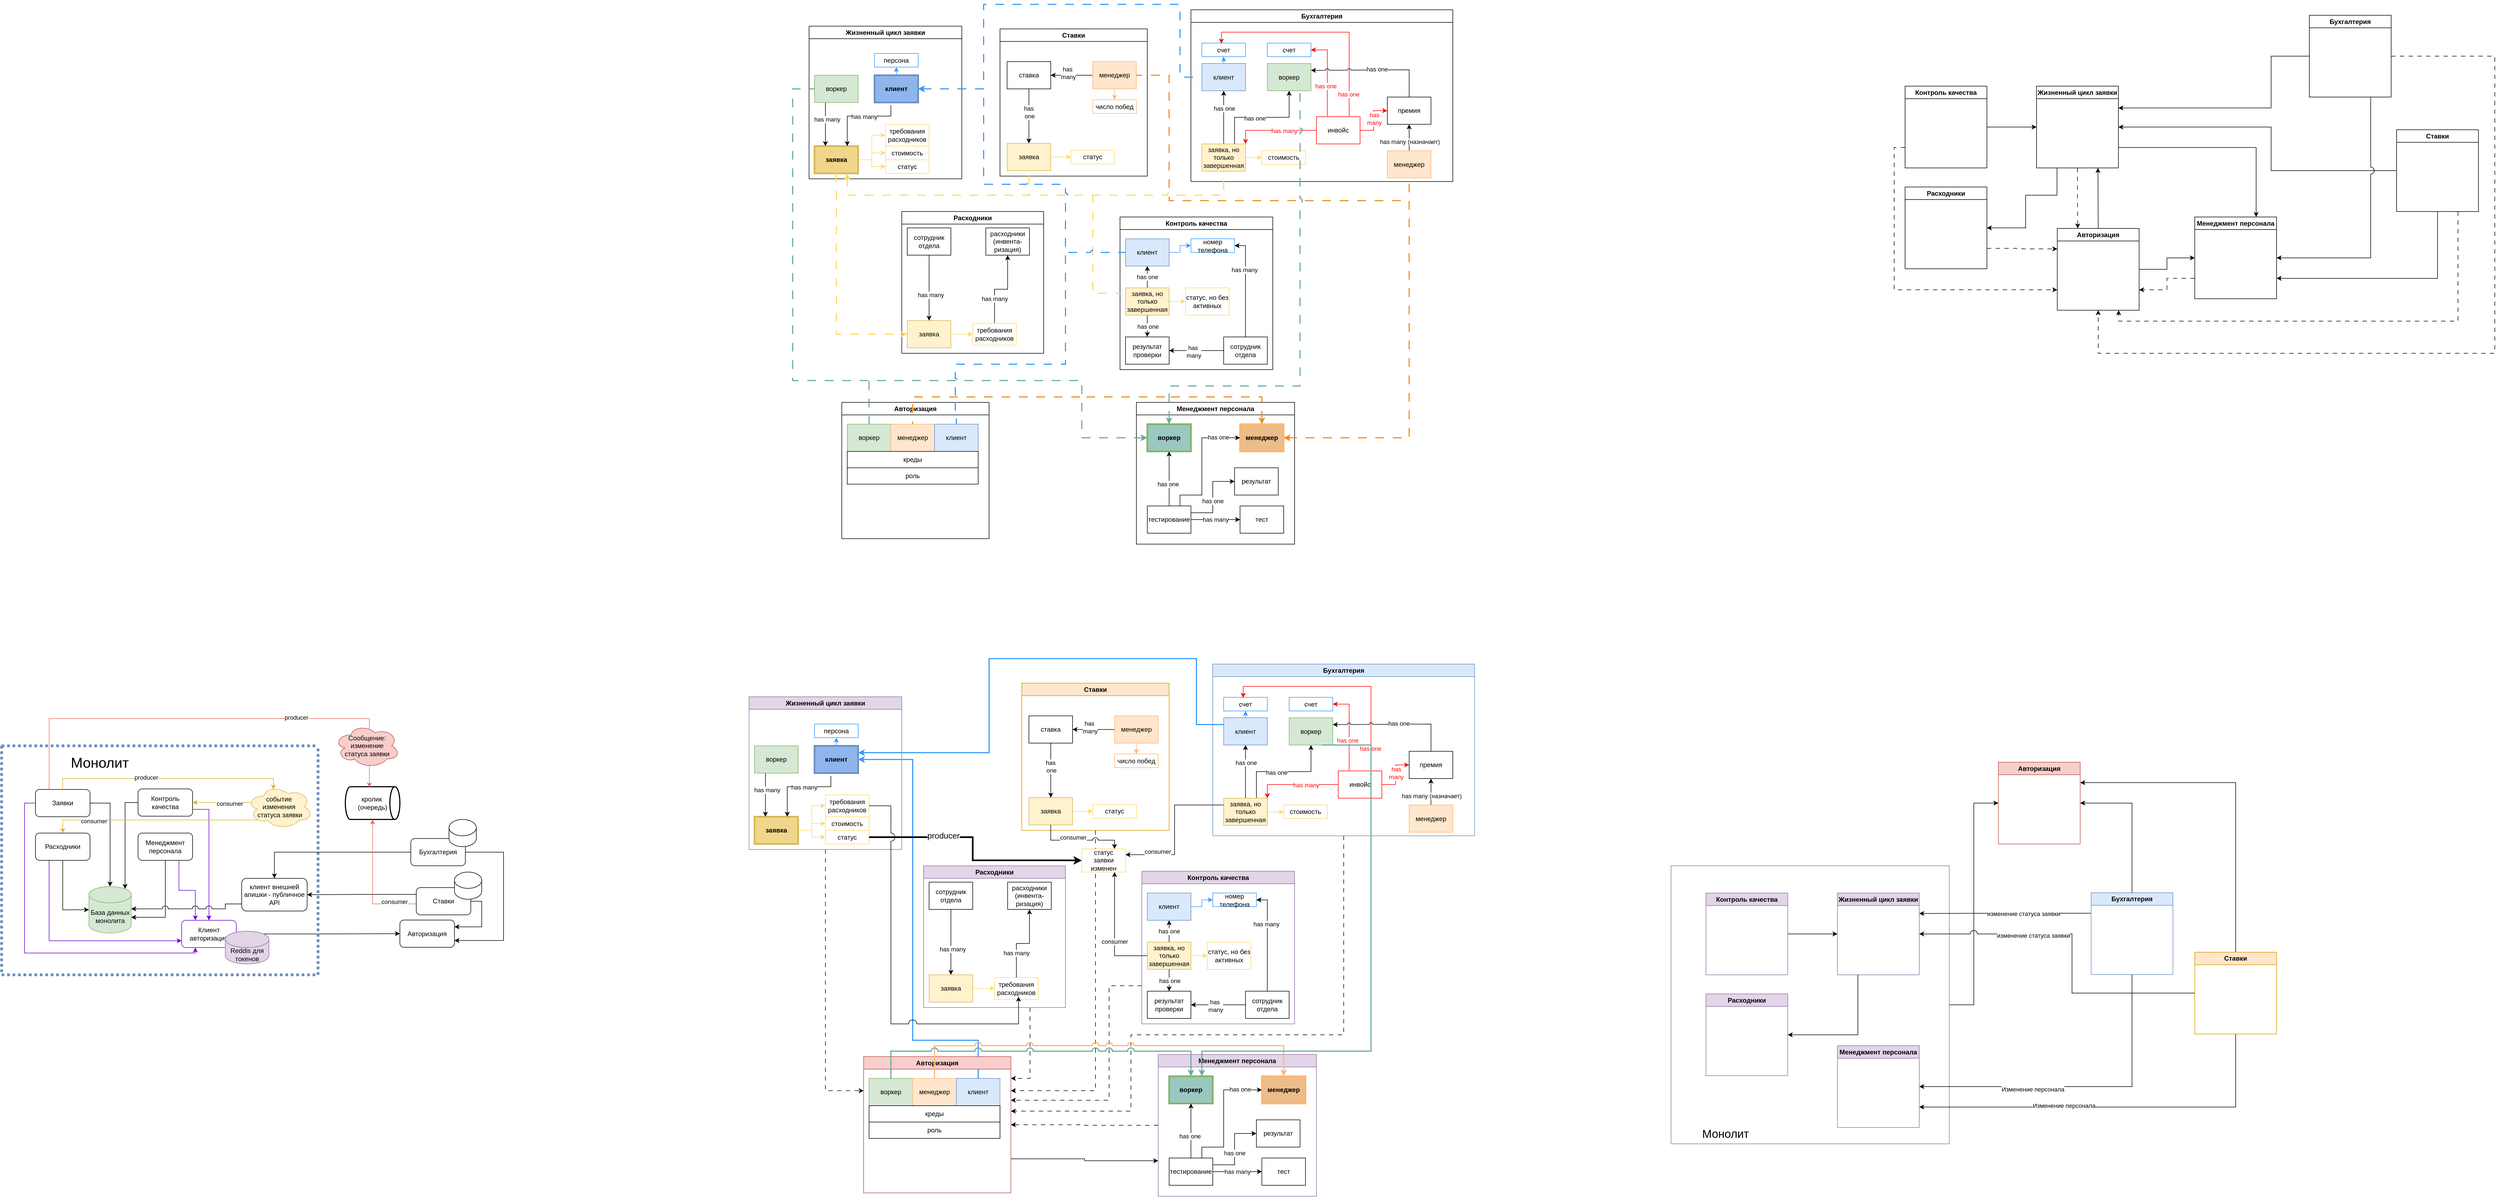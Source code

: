 <mxfile version="26.0.6">
  <diagram name="Страница — 1" id="8hWSt3232TRBrDZxiT6d">
    <mxGraphModel dx="3084" dy="757" grid="1" gridSize="10" guides="1" tooltips="1" connect="1" arrows="1" fold="1" page="1" pageScale="1" pageWidth="827" pageHeight="1169" math="0" shadow="0">
      <root>
        <mxCell id="0" />
        <mxCell id="1" parent="0" />
        <mxCell id="wKb-s4lR72kcgDfwKxqy-586" style="edgeStyle=orthogonalEdgeStyle;rounded=0;orthogonalLoop=1;jettySize=auto;html=1;exitX=1;exitY=0.5;exitDx=0;exitDy=0;entryX=0;entryY=0.5;entryDx=0;entryDy=0;" edge="1" parent="1" source="wKb-s4lR72kcgDfwKxqy-573" target="wKb-s4lR72kcgDfwKxqy-564">
          <mxGeometry relative="1" as="geometry" />
        </mxCell>
        <mxCell id="wKb-s4lR72kcgDfwKxqy-517" style="edgeStyle=orthogonalEdgeStyle;rounded=0;orthogonalLoop=1;jettySize=auto;html=1;entryX=0;entryY=0.5;entryDx=0;entryDy=0;" edge="1" parent="1" source="wKb-s4lR72kcgDfwKxqy-515" target="wKb-s4lR72kcgDfwKxqy-495">
          <mxGeometry relative="1" as="geometry" />
        </mxCell>
        <mxCell id="wKb-s4lR72kcgDfwKxqy-515" value="" style="whiteSpace=wrap;html=1;aspect=fixed;fillColor=none;strokeColor=#9673a6;" vertex="1" parent="1">
          <mxGeometry x="1590" y="1680" width="510" height="510" as="geometry" />
        </mxCell>
        <mxCell id="wKb-s4lR72kcgDfwKxqy-2" value="Жизненный цикл заявки" style="swimlane;whiteSpace=wrap;html=1;" vertex="1" parent="1">
          <mxGeometry x="10" y="140" width="280" height="280" as="geometry" />
        </mxCell>
        <mxCell id="wKb-s4lR72kcgDfwKxqy-32" style="edgeStyle=orthogonalEdgeStyle;rounded=0;orthogonalLoop=1;jettySize=auto;html=1;entryX=0;entryY=0.5;entryDx=0;entryDy=0;endArrow=classic;endFill=1;strokeColor=#FFD966;" edge="1" parent="wKb-s4lR72kcgDfwKxqy-2" source="wKb-s4lR72kcgDfwKxqy-9" target="wKb-s4lR72kcgDfwKxqy-23">
          <mxGeometry relative="1" as="geometry" />
        </mxCell>
        <mxCell id="wKb-s4lR72kcgDfwKxqy-62" style="edgeStyle=orthogonalEdgeStyle;rounded=0;orthogonalLoop=1;jettySize=auto;html=1;strokeColor=#FFD966;" edge="1" parent="wKb-s4lR72kcgDfwKxqy-2" source="wKb-s4lR72kcgDfwKxqy-9" target="wKb-s4lR72kcgDfwKxqy-16">
          <mxGeometry relative="1" as="geometry" />
        </mxCell>
        <mxCell id="wKb-s4lR72kcgDfwKxqy-305" style="edgeStyle=orthogonalEdgeStyle;rounded=0;orthogonalLoop=1;jettySize=auto;html=1;exitX=1;exitY=0.5;exitDx=0;exitDy=0;entryX=0;entryY=0.5;entryDx=0;entryDy=0;strokeColor=#FFD966;" edge="1" parent="wKb-s4lR72kcgDfwKxqy-2" source="wKb-s4lR72kcgDfwKxqy-9" target="wKb-s4lR72kcgDfwKxqy-304">
          <mxGeometry relative="1" as="geometry" />
        </mxCell>
        <mxCell id="wKb-s4lR72kcgDfwKxqy-9" value="&lt;b&gt;заявка&lt;/b&gt;" style="rounded=0;whiteSpace=wrap;html=1;fillColor=#F0D68A;strokeColor=#d6b656;strokeWidth=3;" vertex="1" parent="wKb-s4lR72kcgDfwKxqy-2">
          <mxGeometry x="10" y="220" width="80" height="50" as="geometry" />
        </mxCell>
        <mxCell id="wKb-s4lR72kcgDfwKxqy-21" style="edgeStyle=orthogonalEdgeStyle;rounded=0;orthogonalLoop=1;jettySize=auto;html=1;" edge="1" parent="wKb-s4lR72kcgDfwKxqy-2">
          <mxGeometry relative="1" as="geometry">
            <mxPoint x="150" y="145" as="sourcePoint" />
            <mxPoint x="70" y="220" as="targetPoint" />
            <Array as="points">
              <mxPoint x="150" y="165" />
              <mxPoint x="70" y="165" />
            </Array>
          </mxGeometry>
        </mxCell>
        <mxCell id="wKb-s4lR72kcgDfwKxqy-22" value="has many" style="edgeLabel;html=1;align=center;verticalAlign=middle;resizable=0;points=[];" vertex="1" connectable="0" parent="wKb-s4lR72kcgDfwKxqy-21">
          <mxGeometry x="-0.11" y="1" relative="1" as="geometry">
            <mxPoint as="offset" />
          </mxGeometry>
        </mxCell>
        <mxCell id="wKb-s4lR72kcgDfwKxqy-19" style="edgeStyle=orthogonalEdgeStyle;rounded=0;orthogonalLoop=1;jettySize=auto;html=1;entryX=0.25;entryY=0;entryDx=0;entryDy=0;exitX=0.25;exitY=1;exitDx=0;exitDy=0;" edge="1" parent="wKb-s4lR72kcgDfwKxqy-2" source="wKb-s4lR72kcgDfwKxqy-15" target="wKb-s4lR72kcgDfwKxqy-9">
          <mxGeometry relative="1" as="geometry" />
        </mxCell>
        <mxCell id="wKb-s4lR72kcgDfwKxqy-20" value="has many" style="edgeLabel;html=1;align=center;verticalAlign=middle;resizable=0;points=[];" vertex="1" connectable="0" parent="wKb-s4lR72kcgDfwKxqy-19">
          <mxGeometry x="-0.224" y="3" relative="1" as="geometry">
            <mxPoint as="offset" />
          </mxGeometry>
        </mxCell>
        <mxCell id="wKb-s4lR72kcgDfwKxqy-15" value="воркер" style="rounded=0;whiteSpace=wrap;html=1;fillColor=#d5e8d4;strokeColor=#82b366;" vertex="1" parent="wKb-s4lR72kcgDfwKxqy-2">
          <mxGeometry x="10" y="90" width="80" height="50" as="geometry" />
        </mxCell>
        <mxCell id="wKb-s4lR72kcgDfwKxqy-16" value="статус" style="rounded=0;whiteSpace=wrap;html=1;strokeColor=#FFD966;" vertex="1" parent="wKb-s4lR72kcgDfwKxqy-2">
          <mxGeometry x="140" y="245" width="80" height="25" as="geometry" />
        </mxCell>
        <mxCell id="wKb-s4lR72kcgDfwKxqy-23" value="стоимость" style="rounded=0;whiteSpace=wrap;html=1;strokeColor=#FFD966;" vertex="1" parent="wKb-s4lR72kcgDfwKxqy-2">
          <mxGeometry x="140" y="220" width="80" height="25" as="geometry" />
        </mxCell>
        <mxCell id="wKb-s4lR72kcgDfwKxqy-74" style="edgeStyle=orthogonalEdgeStyle;rounded=0;orthogonalLoop=1;jettySize=auto;html=1;exitX=0.5;exitY=0;exitDx=0;exitDy=0;entryX=0.5;entryY=1;entryDx=0;entryDy=0;strokeColor=#3399FF;" edge="1" parent="wKb-s4lR72kcgDfwKxqy-2" source="wKb-s4lR72kcgDfwKxqy-72" target="wKb-s4lR72kcgDfwKxqy-73">
          <mxGeometry relative="1" as="geometry" />
        </mxCell>
        <mxCell id="wKb-s4lR72kcgDfwKxqy-72" value="&lt;b&gt;клиент&lt;/b&gt;" style="rounded=0;whiteSpace=wrap;html=1;fillColor=#8EB5EC;strokeColor=#6c8ebf;strokeWidth=3;" vertex="1" parent="wKb-s4lR72kcgDfwKxqy-2">
          <mxGeometry x="120" y="90" width="80" height="50" as="geometry" />
        </mxCell>
        <mxCell id="wKb-s4lR72kcgDfwKxqy-73" value="персона" style="rounded=0;whiteSpace=wrap;html=1;strokeColor=#3399FF;" vertex="1" parent="wKb-s4lR72kcgDfwKxqy-2">
          <mxGeometry x="120" y="50" width="80" height="25" as="geometry" />
        </mxCell>
        <mxCell id="wKb-s4lR72kcgDfwKxqy-304" value="требования расходников" style="rounded=0;whiteSpace=wrap;html=1;strokeColor=#FFD966;" vertex="1" parent="wKb-s4lR72kcgDfwKxqy-2">
          <mxGeometry x="140" y="180" width="80" height="40" as="geometry" />
        </mxCell>
        <mxCell id="wKb-s4lR72kcgDfwKxqy-3" value="Ставки" style="swimlane;whiteSpace=wrap;html=1;" vertex="1" parent="1">
          <mxGeometry x="360" y="145" width="270" height="270" as="geometry" />
        </mxCell>
        <mxCell id="wKb-s4lR72kcgDfwKxqy-36" style="edgeStyle=orthogonalEdgeStyle;rounded=0;orthogonalLoop=1;jettySize=auto;html=1;entryX=0;entryY=0.5;entryDx=0;entryDy=0;strokeColor=#FFD966;" edge="1" parent="wKb-s4lR72kcgDfwKxqy-3" source="wKb-s4lR72kcgDfwKxqy-10" target="wKb-s4lR72kcgDfwKxqy-34">
          <mxGeometry relative="1" as="geometry" />
        </mxCell>
        <mxCell id="wKb-s4lR72kcgDfwKxqy-10" value="заявка" style="rounded=0;whiteSpace=wrap;html=1;fillColor=#fff2cc;strokeColor=#d6b656;" vertex="1" parent="wKb-s4lR72kcgDfwKxqy-3">
          <mxGeometry x="13" y="210" width="80" height="50" as="geometry" />
        </mxCell>
        <mxCell id="wKb-s4lR72kcgDfwKxqy-43" style="edgeStyle=orthogonalEdgeStyle;rounded=0;orthogonalLoop=1;jettySize=auto;html=1;" edge="1" parent="wKb-s4lR72kcgDfwKxqy-3" source="wKb-s4lR72kcgDfwKxqy-28" target="wKb-s4lR72kcgDfwKxqy-42">
          <mxGeometry relative="1" as="geometry" />
        </mxCell>
        <mxCell id="wKb-s4lR72kcgDfwKxqy-44" value="has&amp;nbsp;&lt;div&gt;many&lt;/div&gt;" style="edgeLabel;html=1;align=center;verticalAlign=middle;resizable=0;points=[];" vertex="1" connectable="0" parent="wKb-s4lR72kcgDfwKxqy-43">
          <mxGeometry x="0.188" y="-4" relative="1" as="geometry">
            <mxPoint as="offset" />
          </mxGeometry>
        </mxCell>
        <mxCell id="wKb-s4lR72kcgDfwKxqy-67" value="" style="edgeStyle=orthogonalEdgeStyle;rounded=0;orthogonalLoop=1;jettySize=auto;html=1;strokeColor=#FFB570;" edge="1" parent="wKb-s4lR72kcgDfwKxqy-3" source="wKb-s4lR72kcgDfwKxqy-28" target="wKb-s4lR72kcgDfwKxqy-66">
          <mxGeometry relative="1" as="geometry" />
        </mxCell>
        <mxCell id="wKb-s4lR72kcgDfwKxqy-28" value="менеджер" style="rounded=0;whiteSpace=wrap;html=1;fillColor=#ffe6cc;strokeColor=#FFB570;" vertex="1" parent="wKb-s4lR72kcgDfwKxqy-3">
          <mxGeometry x="170" y="60" width="80" height="50" as="geometry" />
        </mxCell>
        <mxCell id="wKb-s4lR72kcgDfwKxqy-34" value="статус" style="rounded=0;whiteSpace=wrap;html=1;strokeColor=#FFD966;" vertex="1" parent="wKb-s4lR72kcgDfwKxqy-3">
          <mxGeometry x="130" y="222.5" width="80" height="25" as="geometry" />
        </mxCell>
        <mxCell id="wKb-s4lR72kcgDfwKxqy-45" style="edgeStyle=orthogonalEdgeStyle;rounded=0;orthogonalLoop=1;jettySize=auto;html=1;entryX=0.5;entryY=0;entryDx=0;entryDy=0;" edge="1" parent="wKb-s4lR72kcgDfwKxqy-3" source="wKb-s4lR72kcgDfwKxqy-42" target="wKb-s4lR72kcgDfwKxqy-10">
          <mxGeometry relative="1" as="geometry" />
        </mxCell>
        <mxCell id="wKb-s4lR72kcgDfwKxqy-46" value="has&amp;nbsp;&lt;div&gt;one&lt;/div&gt;" style="edgeLabel;html=1;align=center;verticalAlign=middle;resizable=0;points=[];" vertex="1" connectable="0" parent="wKb-s4lR72kcgDfwKxqy-45">
          <mxGeometry x="-0.147" y="1" relative="1" as="geometry">
            <mxPoint as="offset" />
          </mxGeometry>
        </mxCell>
        <mxCell id="wKb-s4lR72kcgDfwKxqy-42" value="ставка" style="rounded=0;whiteSpace=wrap;html=1;" vertex="1" parent="wKb-s4lR72kcgDfwKxqy-3">
          <mxGeometry x="13" y="60" width="80" height="50" as="geometry" />
        </mxCell>
        <mxCell id="wKb-s4lR72kcgDfwKxqy-66" value="число побед" style="rounded=0;whiteSpace=wrap;html=1;strokeColor=#FFB570;" vertex="1" parent="wKb-s4lR72kcgDfwKxqy-3">
          <mxGeometry x="170" y="130" width="80" height="25" as="geometry" />
        </mxCell>
        <mxCell id="wKb-s4lR72kcgDfwKxqy-4" value="Бухгалтерия" style="swimlane;whiteSpace=wrap;html=1;" vertex="1" parent="1">
          <mxGeometry x="710" y="110" width="480" height="315" as="geometry" />
        </mxCell>
        <mxCell id="wKb-s4lR72kcgDfwKxqy-105" style="edgeStyle=orthogonalEdgeStyle;rounded=0;orthogonalLoop=1;jettySize=auto;html=1;entryX=0.5;entryY=1;entryDx=0;entryDy=0;strokeColor=#3399FF;" edge="1" parent="wKb-s4lR72kcgDfwKxqy-4" source="wKb-s4lR72kcgDfwKxqy-102" target="wKb-s4lR72kcgDfwKxqy-103">
          <mxGeometry relative="1" as="geometry" />
        </mxCell>
        <mxCell id="wKb-s4lR72kcgDfwKxqy-187" value="" style="edgeStyle=orthogonalEdgeStyle;rounded=0;orthogonalLoop=1;jettySize=auto;html=1;startArrow=classic;startFill=1;endArrow=none;endFill=0;" edge="1" parent="wKb-s4lR72kcgDfwKxqy-4" source="wKb-s4lR72kcgDfwKxqy-102" target="wKb-s4lR72kcgDfwKxqy-108">
          <mxGeometry relative="1" as="geometry" />
        </mxCell>
        <mxCell id="wKb-s4lR72kcgDfwKxqy-188" value="has one" style="edgeLabel;html=1;align=center;verticalAlign=middle;resizable=0;points=[];" vertex="1" connectable="0" parent="wKb-s4lR72kcgDfwKxqy-187">
          <mxGeometry x="-0.339" y="1" relative="1" as="geometry">
            <mxPoint as="offset" />
          </mxGeometry>
        </mxCell>
        <mxCell id="wKb-s4lR72kcgDfwKxqy-102" value="клиент" style="rounded=0;whiteSpace=wrap;html=1;fillColor=#dae8fc;strokeColor=#6c8ebf;" vertex="1" parent="wKb-s4lR72kcgDfwKxqy-4">
          <mxGeometry x="20" y="98.5" width="80" height="50" as="geometry" />
        </mxCell>
        <mxCell id="wKb-s4lR72kcgDfwKxqy-103" value="счет" style="rounded=0;whiteSpace=wrap;html=1;strokeColor=#3399FF;" vertex="1" parent="wKb-s4lR72kcgDfwKxqy-4">
          <mxGeometry x="20" y="61" width="80" height="25" as="geometry" />
        </mxCell>
        <mxCell id="wKb-s4lR72kcgDfwKxqy-106" value="воркер" style="rounded=0;whiteSpace=wrap;html=1;fillColor=#d5e8d4;strokeColor=#82b366;" vertex="1" parent="wKb-s4lR72kcgDfwKxqy-4">
          <mxGeometry x="140" y="98.5" width="80" height="50" as="geometry" />
        </mxCell>
        <mxCell id="wKb-s4lR72kcgDfwKxqy-107" value="счет" style="rounded=0;whiteSpace=wrap;html=1;strokeColor=#3399FF;" vertex="1" parent="wKb-s4lR72kcgDfwKxqy-4">
          <mxGeometry x="140" y="61" width="80" height="25" as="geometry" />
        </mxCell>
        <mxCell id="wKb-s4lR72kcgDfwKxqy-113" style="edgeStyle=orthogonalEdgeStyle;rounded=0;orthogonalLoop=1;jettySize=auto;html=1;exitX=0.75;exitY=0;exitDx=0;exitDy=0;entryX=0.5;entryY=1;entryDx=0;entryDy=0;" edge="1" parent="wKb-s4lR72kcgDfwKxqy-4" source="wKb-s4lR72kcgDfwKxqy-108" target="wKb-s4lR72kcgDfwKxqy-106">
          <mxGeometry relative="1" as="geometry" />
        </mxCell>
        <mxCell id="wKb-s4lR72kcgDfwKxqy-115" value="has one" style="edgeLabel;html=1;align=center;verticalAlign=middle;resizable=0;points=[];" vertex="1" connectable="0" parent="wKb-s4lR72kcgDfwKxqy-113">
          <mxGeometry x="-0.136" y="-1" relative="1" as="geometry">
            <mxPoint as="offset" />
          </mxGeometry>
        </mxCell>
        <mxCell id="wKb-s4lR72kcgDfwKxqy-116" style="edgeStyle=orthogonalEdgeStyle;rounded=0;orthogonalLoop=1;jettySize=auto;html=1;entryX=0;entryY=0.5;entryDx=0;entryDy=0;strokeColor=#FFD966;" edge="1" parent="wKb-s4lR72kcgDfwKxqy-4" source="wKb-s4lR72kcgDfwKxqy-108" target="wKb-s4lR72kcgDfwKxqy-110">
          <mxGeometry relative="1" as="geometry" />
        </mxCell>
        <mxCell id="wKb-s4lR72kcgDfwKxqy-108" value="заявка, но только завершенная" style="rounded=0;whiteSpace=wrap;html=1;fillColor=#fff2cc;strokeColor=#d6b656;" vertex="1" parent="wKb-s4lR72kcgDfwKxqy-4">
          <mxGeometry x="20" y="246" width="80" height="50" as="geometry" />
        </mxCell>
        <mxCell id="wKb-s4lR72kcgDfwKxqy-110" value="стоимость" style="rounded=0;whiteSpace=wrap;html=1;strokeColor=#FFD966;" vertex="1" parent="wKb-s4lR72kcgDfwKxqy-4">
          <mxGeometry x="130" y="258.5" width="80" height="25" as="geometry" />
        </mxCell>
        <mxCell id="wKb-s4lR72kcgDfwKxqy-119" style="edgeStyle=orthogonalEdgeStyle;rounded=0;orthogonalLoop=1;jettySize=auto;html=1;exitX=0.25;exitY=0;exitDx=0;exitDy=0;entryX=1;entryY=0.5;entryDx=0;entryDy=0;strokeColor=#FF0000;" edge="1" parent="wKb-s4lR72kcgDfwKxqy-4" source="wKb-s4lR72kcgDfwKxqy-117" target="wKb-s4lR72kcgDfwKxqy-107">
          <mxGeometry relative="1" as="geometry" />
        </mxCell>
        <mxCell id="wKb-s4lR72kcgDfwKxqy-123" value="has one" style="edgeLabel;html=1;align=center;verticalAlign=middle;resizable=0;points=[];fontColor=#FF0000;" vertex="1" connectable="0" parent="wKb-s4lR72kcgDfwKxqy-119">
          <mxGeometry x="-0.258" y="3" relative="1" as="geometry">
            <mxPoint as="offset" />
          </mxGeometry>
        </mxCell>
        <mxCell id="wKb-s4lR72kcgDfwKxqy-131" style="edgeStyle=orthogonalEdgeStyle;rounded=0;orthogonalLoop=1;jettySize=auto;html=1;entryX=1;entryY=0;entryDx=0;entryDy=0;strokeColor=#FF0000;" edge="1" parent="wKb-s4lR72kcgDfwKxqy-4" source="wKb-s4lR72kcgDfwKxqy-117" target="wKb-s4lR72kcgDfwKxqy-108">
          <mxGeometry relative="1" as="geometry" />
        </mxCell>
        <mxCell id="wKb-s4lR72kcgDfwKxqy-132" value="&lt;div&gt;&lt;span style=&quot;background-color: light-dark(#ffffff, var(--ge-dark-color, #121212));&quot;&gt;has many&lt;/span&gt;&lt;/div&gt;" style="edgeLabel;html=1;align=center;verticalAlign=middle;resizable=0;points=[];fontColor=#FF0000;" vertex="1" connectable="0" parent="wKb-s4lR72kcgDfwKxqy-131">
          <mxGeometry x="0.142" y="5" relative="1" as="geometry">
            <mxPoint x="29" y="-4" as="offset" />
          </mxGeometry>
        </mxCell>
        <mxCell id="wKb-s4lR72kcgDfwKxqy-133" style="edgeStyle=orthogonalEdgeStyle;rounded=0;orthogonalLoop=1;jettySize=auto;html=1;entryX=0;entryY=0.5;entryDx=0;entryDy=0;strokeColor=#FF0000;" edge="1" parent="wKb-s4lR72kcgDfwKxqy-4" source="wKb-s4lR72kcgDfwKxqy-117" target="wKb-s4lR72kcgDfwKxqy-126">
          <mxGeometry relative="1" as="geometry" />
        </mxCell>
        <mxCell id="wKb-s4lR72kcgDfwKxqy-134" value="has&lt;div&gt;many&lt;/div&gt;" style="edgeLabel;html=1;align=center;verticalAlign=middle;resizable=0;points=[];fontColor=#FF0000;" vertex="1" connectable="0" parent="wKb-s4lR72kcgDfwKxqy-133">
          <mxGeometry x="0.259" y="-1" relative="1" as="geometry">
            <mxPoint y="8" as="offset" />
          </mxGeometry>
        </mxCell>
        <mxCell id="wKb-s4lR72kcgDfwKxqy-117" value="инвойс" style="rounded=0;whiteSpace=wrap;html=1;strokeColor=#FF0000;" vertex="1" parent="wKb-s4lR72kcgDfwKxqy-4">
          <mxGeometry x="230" y="196" width="80" height="50" as="geometry" />
        </mxCell>
        <mxCell id="wKb-s4lR72kcgDfwKxqy-120" style="edgeStyle=orthogonalEdgeStyle;rounded=0;orthogonalLoop=1;jettySize=auto;html=1;exitX=0.75;exitY=0;exitDx=0;exitDy=0;entryX=0.447;entryY=0.037;entryDx=0;entryDy=0;entryPerimeter=0;strokeColor=#FF0000;" edge="1" parent="wKb-s4lR72kcgDfwKxqy-4" source="wKb-s4lR72kcgDfwKxqy-117" target="wKb-s4lR72kcgDfwKxqy-103">
          <mxGeometry relative="1" as="geometry" />
        </mxCell>
        <mxCell id="wKb-s4lR72kcgDfwKxqy-122" value="has one" style="edgeLabel;html=1;align=center;verticalAlign=middle;resizable=0;points=[];fontColor=#FF0000;" vertex="1" connectable="0" parent="wKb-s4lR72kcgDfwKxqy-120">
          <mxGeometry x="-0.798" y="1" relative="1" as="geometry">
            <mxPoint as="offset" />
          </mxGeometry>
        </mxCell>
        <mxCell id="wKb-s4lR72kcgDfwKxqy-129" style="edgeStyle=orthogonalEdgeStyle;rounded=0;orthogonalLoop=1;jettySize=auto;html=1;" edge="1" parent="wKb-s4lR72kcgDfwKxqy-4" source="wKb-s4lR72kcgDfwKxqy-125" target="wKb-s4lR72kcgDfwKxqy-126">
          <mxGeometry relative="1" as="geometry" />
        </mxCell>
        <mxCell id="wKb-s4lR72kcgDfwKxqy-130" value="has many (назначает)" style="edgeLabel;html=1;align=center;verticalAlign=middle;resizable=0;points=[];" vertex="1" connectable="0" parent="wKb-s4lR72kcgDfwKxqy-129">
          <mxGeometry x="-0.292" y="-1" relative="1" as="geometry">
            <mxPoint as="offset" />
          </mxGeometry>
        </mxCell>
        <mxCell id="wKb-s4lR72kcgDfwKxqy-125" value="менеджер" style="rounded=0;whiteSpace=wrap;html=1;fillColor=#ffe6cc;strokeColor=#FFB570;" vertex="1" parent="wKb-s4lR72kcgDfwKxqy-4">
          <mxGeometry x="360" y="258.5" width="80" height="50" as="geometry" />
        </mxCell>
        <mxCell id="wKb-s4lR72kcgDfwKxqy-127" style="edgeStyle=orthogonalEdgeStyle;rounded=0;orthogonalLoop=1;jettySize=auto;html=1;entryX=1;entryY=0.25;entryDx=0;entryDy=0;jumpStyle=arc;" edge="1" parent="wKb-s4lR72kcgDfwKxqy-4" source="wKb-s4lR72kcgDfwKxqy-126" target="wKb-s4lR72kcgDfwKxqy-106">
          <mxGeometry relative="1" as="geometry">
            <Array as="points">
              <mxPoint x="400" y="110" />
              <mxPoint x="305" y="110" />
            </Array>
          </mxGeometry>
        </mxCell>
        <mxCell id="wKb-s4lR72kcgDfwKxqy-128" value="has one" style="edgeLabel;html=1;align=center;verticalAlign=middle;resizable=0;points=[];" vertex="1" connectable="0" parent="wKb-s4lR72kcgDfwKxqy-127">
          <mxGeometry x="-0.058" y="-1" relative="1" as="geometry">
            <mxPoint as="offset" />
          </mxGeometry>
        </mxCell>
        <mxCell id="wKb-s4lR72kcgDfwKxqy-126" value="премия" style="rounded=0;whiteSpace=wrap;html=1;" vertex="1" parent="wKb-s4lR72kcgDfwKxqy-4">
          <mxGeometry x="360" y="160" width="80" height="50" as="geometry" />
        </mxCell>
        <mxCell id="wKb-s4lR72kcgDfwKxqy-5" value="Контроль качества" style="swimlane;whiteSpace=wrap;html=1;" vertex="1" parent="1">
          <mxGeometry x="580" y="490" width="280" height="280" as="geometry" />
        </mxCell>
        <mxCell id="wKb-s4lR72kcgDfwKxqy-71" style="edgeStyle=orthogonalEdgeStyle;rounded=0;orthogonalLoop=1;jettySize=auto;html=1;strokeColor=#FFD966;" edge="1" parent="wKb-s4lR72kcgDfwKxqy-5" source="wKb-s4lR72kcgDfwKxqy-12" target="wKb-s4lR72kcgDfwKxqy-70">
          <mxGeometry relative="1" as="geometry" />
        </mxCell>
        <mxCell id="wKb-s4lR72kcgDfwKxqy-80" style="edgeStyle=orthogonalEdgeStyle;rounded=0;orthogonalLoop=1;jettySize=auto;html=1;entryX=0.5;entryY=1;entryDx=0;entryDy=0;" edge="1" parent="wKb-s4lR72kcgDfwKxqy-5" source="wKb-s4lR72kcgDfwKxqy-12" target="wKb-s4lR72kcgDfwKxqy-14">
          <mxGeometry relative="1" as="geometry">
            <Array as="points">
              <mxPoint x="50" y="100" />
              <mxPoint x="50" y="100" />
            </Array>
          </mxGeometry>
        </mxCell>
        <mxCell id="wKb-s4lR72kcgDfwKxqy-82" value="has&amp;nbsp;&lt;span style=&quot;background-color: light-dark(#ffffff, var(--ge-dark-color, #121212)); color: light-dark(rgb(0, 0, 0), rgb(255, 255, 255));&quot;&gt;one&lt;/span&gt;" style="edgeLabel;html=1;align=center;verticalAlign=middle;resizable=0;points=[];" vertex="1" connectable="0" parent="wKb-s4lR72kcgDfwKxqy-80">
          <mxGeometry x="-0.455" relative="1" as="geometry">
            <mxPoint y="-9" as="offset" />
          </mxGeometry>
        </mxCell>
        <mxCell id="wKb-s4lR72kcgDfwKxqy-100" style="edgeStyle=orthogonalEdgeStyle;rounded=0;orthogonalLoop=1;jettySize=auto;html=1;entryX=0.5;entryY=0;entryDx=0;entryDy=0;" edge="1" parent="wKb-s4lR72kcgDfwKxqy-5" source="wKb-s4lR72kcgDfwKxqy-12" target="wKb-s4lR72kcgDfwKxqy-93">
          <mxGeometry relative="1" as="geometry" />
        </mxCell>
        <mxCell id="wKb-s4lR72kcgDfwKxqy-101" value="has one" style="edgeLabel;html=1;align=center;verticalAlign=middle;resizable=0;points=[];" vertex="1" connectable="0" parent="wKb-s4lR72kcgDfwKxqy-100">
          <mxGeometry x="0.05" y="1" relative="1" as="geometry">
            <mxPoint as="offset" />
          </mxGeometry>
        </mxCell>
        <mxCell id="wKb-s4lR72kcgDfwKxqy-12" value="заявка, но только завершенная" style="rounded=0;whiteSpace=wrap;html=1;fillColor=#fff2cc;strokeColor=#d6b656;" vertex="1" parent="wKb-s4lR72kcgDfwKxqy-5">
          <mxGeometry x="10" y="130" width="80" height="50" as="geometry" />
        </mxCell>
        <mxCell id="wKb-s4lR72kcgDfwKxqy-70" value="статус, но без активных" style="rounded=0;whiteSpace=wrap;html=1;strokeColor=#FFD966;" vertex="1" parent="wKb-s4lR72kcgDfwKxqy-5">
          <mxGeometry x="120" y="130" width="80" height="50" as="geometry" />
        </mxCell>
        <mxCell id="wKb-s4lR72kcgDfwKxqy-77" style="edgeStyle=orthogonalEdgeStyle;rounded=0;orthogonalLoop=1;jettySize=auto;html=1;exitX=1;exitY=0.5;exitDx=0;exitDy=0;strokeColor=#3399FF;" edge="1" parent="wKb-s4lR72kcgDfwKxqy-5" source="wKb-s4lR72kcgDfwKxqy-14" target="wKb-s4lR72kcgDfwKxqy-75">
          <mxGeometry relative="1" as="geometry" />
        </mxCell>
        <mxCell id="wKb-s4lR72kcgDfwKxqy-14" value="клиент" style="rounded=0;whiteSpace=wrap;html=1;fillColor=#dae8fc;strokeColor=#6c8ebf;" vertex="1" parent="wKb-s4lR72kcgDfwKxqy-5">
          <mxGeometry x="10" y="40" width="80" height="50" as="geometry" />
        </mxCell>
        <mxCell id="wKb-s4lR72kcgDfwKxqy-75" value="номер телефона" style="rounded=0;whiteSpace=wrap;html=1;strokeColor=#3399FF;" vertex="1" parent="wKb-s4lR72kcgDfwKxqy-5">
          <mxGeometry x="130" y="40" width="80" height="25" as="geometry" />
        </mxCell>
        <mxCell id="wKb-s4lR72kcgDfwKxqy-94" style="edgeStyle=orthogonalEdgeStyle;rounded=0;orthogonalLoop=1;jettySize=auto;html=1;entryX=1;entryY=0.5;entryDx=0;entryDy=0;" edge="1" parent="wKb-s4lR72kcgDfwKxqy-5" source="wKb-s4lR72kcgDfwKxqy-79" target="wKb-s4lR72kcgDfwKxqy-93">
          <mxGeometry relative="1" as="geometry" />
        </mxCell>
        <mxCell id="wKb-s4lR72kcgDfwKxqy-95" value="has&amp;nbsp;&lt;div&gt;many&lt;/div&gt;" style="edgeLabel;html=1;align=center;verticalAlign=middle;resizable=0;points=[];" vertex="1" connectable="0" parent="wKb-s4lR72kcgDfwKxqy-94">
          <mxGeometry x="0.102" y="2" relative="1" as="geometry">
            <mxPoint as="offset" />
          </mxGeometry>
        </mxCell>
        <mxCell id="wKb-s4lR72kcgDfwKxqy-96" style="edgeStyle=orthogonalEdgeStyle;rounded=0;orthogonalLoop=1;jettySize=auto;html=1;exitX=0.5;exitY=0;exitDx=0;exitDy=0;entryX=1;entryY=0.5;entryDx=0;entryDy=0;" edge="1" parent="wKb-s4lR72kcgDfwKxqy-5" source="wKb-s4lR72kcgDfwKxqy-79" target="wKb-s4lR72kcgDfwKxqy-75">
          <mxGeometry relative="1" as="geometry" />
        </mxCell>
        <mxCell id="wKb-s4lR72kcgDfwKxqy-97" value="has many" style="edgeLabel;html=1;align=center;verticalAlign=middle;resizable=0;points=[];" vertex="1" connectable="0" parent="wKb-s4lR72kcgDfwKxqy-96">
          <mxGeometry x="0.313" y="2" relative="1" as="geometry">
            <mxPoint as="offset" />
          </mxGeometry>
        </mxCell>
        <mxCell id="wKb-s4lR72kcgDfwKxqy-79" value="сотрудник отдела" style="rounded=0;whiteSpace=wrap;html=1;" vertex="1" parent="wKb-s4lR72kcgDfwKxqy-5">
          <mxGeometry x="190" y="220" width="80" height="50" as="geometry" />
        </mxCell>
        <mxCell id="wKb-s4lR72kcgDfwKxqy-93" value="результат проверки" style="rounded=0;whiteSpace=wrap;html=1;" vertex="1" parent="wKb-s4lR72kcgDfwKxqy-5">
          <mxGeometry x="10" y="220" width="80" height="50" as="geometry" />
        </mxCell>
        <mxCell id="wKb-s4lR72kcgDfwKxqy-6" value="Расходники" style="swimlane;whiteSpace=wrap;html=1;" vertex="1" parent="1">
          <mxGeometry x="180" y="480" width="260" height="260" as="geometry" />
        </mxCell>
        <mxCell id="wKb-s4lR72kcgDfwKxqy-51" style="edgeStyle=orthogonalEdgeStyle;rounded=0;orthogonalLoop=1;jettySize=auto;html=1;exitX=1;exitY=0.5;exitDx=0;exitDy=0;entryX=0;entryY=0.5;entryDx=0;entryDy=0;strokeColor=#FFD966;" edge="1" parent="wKb-s4lR72kcgDfwKxqy-6" source="wKb-s4lR72kcgDfwKxqy-11" target="wKb-s4lR72kcgDfwKxqy-50">
          <mxGeometry relative="1" as="geometry" />
        </mxCell>
        <mxCell id="wKb-s4lR72kcgDfwKxqy-54" style="edgeStyle=orthogonalEdgeStyle;rounded=0;orthogonalLoop=1;jettySize=auto;html=1;exitX=0.5;exitY=0;exitDx=0;exitDy=0;entryX=0.5;entryY=1;entryDx=0;entryDy=0;" edge="1" parent="wKb-s4lR72kcgDfwKxqy-6" source="wKb-s4lR72kcgDfwKxqy-50" target="wKb-s4lR72kcgDfwKxqy-53">
          <mxGeometry relative="1" as="geometry" />
        </mxCell>
        <mxCell id="wKb-s4lR72kcgDfwKxqy-55" value="has many" style="edgeLabel;html=1;align=center;verticalAlign=middle;resizable=0;points=[];" vertex="1" connectable="0" parent="wKb-s4lR72kcgDfwKxqy-54">
          <mxGeometry x="-0.331" y="-3" relative="1" as="geometry">
            <mxPoint x="-3" y="5" as="offset" />
          </mxGeometry>
        </mxCell>
        <mxCell id="wKb-s4lR72kcgDfwKxqy-11" value="заявка" style="rounded=0;whiteSpace=wrap;html=1;fillColor=#fff2cc;strokeColor=#d6b656;" vertex="1" parent="wKb-s4lR72kcgDfwKxqy-6">
          <mxGeometry x="10" y="200" width="80" height="50" as="geometry" />
        </mxCell>
        <mxCell id="wKb-s4lR72kcgDfwKxqy-50" value="требования расходников" style="rounded=0;whiteSpace=wrap;html=1;strokeColor=#FFD966;" vertex="1" parent="wKb-s4lR72kcgDfwKxqy-6">
          <mxGeometry x="130" y="205" width="80" height="40" as="geometry" />
        </mxCell>
        <mxCell id="wKb-s4lR72kcgDfwKxqy-56" style="edgeStyle=orthogonalEdgeStyle;rounded=0;orthogonalLoop=1;jettySize=auto;html=1;" edge="1" parent="wKb-s4lR72kcgDfwKxqy-6" source="wKb-s4lR72kcgDfwKxqy-52" target="wKb-s4lR72kcgDfwKxqy-11">
          <mxGeometry relative="1" as="geometry" />
        </mxCell>
        <mxCell id="wKb-s4lR72kcgDfwKxqy-57" value="has many" style="edgeLabel;html=1;align=center;verticalAlign=middle;resizable=0;points=[];" vertex="1" connectable="0" parent="wKb-s4lR72kcgDfwKxqy-56">
          <mxGeometry x="0.211" y="3" relative="1" as="geometry">
            <mxPoint as="offset" />
          </mxGeometry>
        </mxCell>
        <mxCell id="wKb-s4lR72kcgDfwKxqy-52" value="сотрудник&lt;div&gt;отдела&lt;/div&gt;" style="rounded=0;whiteSpace=wrap;html=1;" vertex="1" parent="wKb-s4lR72kcgDfwKxqy-6">
          <mxGeometry x="10" y="30" width="80" height="50" as="geometry" />
        </mxCell>
        <mxCell id="wKb-s4lR72kcgDfwKxqy-53" value="расходники (инвента-&lt;div&gt;ризация)&lt;/div&gt;" style="rounded=0;whiteSpace=wrap;html=1;" vertex="1" parent="wKb-s4lR72kcgDfwKxqy-6">
          <mxGeometry x="154" y="30" width="80" height="50" as="geometry" />
        </mxCell>
        <mxCell id="wKb-s4lR72kcgDfwKxqy-7" value="Авторизация" style="swimlane;whiteSpace=wrap;html=1;" vertex="1" parent="1">
          <mxGeometry x="70" y="830" width="270" height="250" as="geometry" />
        </mxCell>
        <mxCell id="wKb-s4lR72kcgDfwKxqy-169" value="воркер" style="rounded=0;whiteSpace=wrap;html=1;fillColor=#d5e8d4;strokeColor=#82b366;" vertex="1" parent="wKb-s4lR72kcgDfwKxqy-7">
          <mxGeometry x="10" y="40" width="80" height="50" as="geometry" />
        </mxCell>
        <mxCell id="wKb-s4lR72kcgDfwKxqy-170" value="менеджер" style="rounded=0;whiteSpace=wrap;html=1;fillColor=#ffe6cc;strokeColor=#FFB570;" vertex="1" parent="wKb-s4lR72kcgDfwKxqy-7">
          <mxGeometry x="90" y="40" width="80" height="50" as="geometry" />
        </mxCell>
        <mxCell id="wKb-s4lR72kcgDfwKxqy-171" value="клиент" style="rounded=0;whiteSpace=wrap;html=1;fillColor=#dae8fc;strokeColor=#6c8ebf;" vertex="1" parent="wKb-s4lR72kcgDfwKxqy-7">
          <mxGeometry x="170" y="40" width="80" height="50" as="geometry" />
        </mxCell>
        <mxCell id="wKb-s4lR72kcgDfwKxqy-172" value="креды" style="rounded=0;whiteSpace=wrap;html=1;" vertex="1" parent="wKb-s4lR72kcgDfwKxqy-7">
          <mxGeometry x="10" y="90" width="240" height="30" as="geometry" />
        </mxCell>
        <mxCell id="wKb-s4lR72kcgDfwKxqy-173" value="роль" style="rounded=0;whiteSpace=wrap;html=1;" vertex="1" parent="wKb-s4lR72kcgDfwKxqy-7">
          <mxGeometry x="10" y="120" width="240" height="30" as="geometry" />
        </mxCell>
        <mxCell id="wKb-s4lR72kcgDfwKxqy-8" value="Менеджмент персонала" style="swimlane;whiteSpace=wrap;html=1;" vertex="1" parent="1">
          <mxGeometry x="610" y="830" width="290" height="260" as="geometry" />
        </mxCell>
        <mxCell id="wKb-s4lR72kcgDfwKxqy-137" value="воркер" style="rounded=0;whiteSpace=wrap;html=1;fillColor=#9AC7BF;strokeColor=#82b366;strokeWidth=3;fontStyle=1" vertex="1" parent="wKb-s4lR72kcgDfwKxqy-8">
          <mxGeometry x="20" y="40" width="80" height="50" as="geometry" />
        </mxCell>
        <mxCell id="wKb-s4lR72kcgDfwKxqy-138" value="менеджер" style="rounded=0;whiteSpace=wrap;html=1;fillColor=#ECBC89;strokeColor=#FFB570;strokeWidth=3;fontStyle=1" vertex="1" parent="wKb-s4lR72kcgDfwKxqy-8">
          <mxGeometry x="190" y="40" width="80" height="50" as="geometry" />
        </mxCell>
        <mxCell id="wKb-s4lR72kcgDfwKxqy-145" style="edgeStyle=orthogonalEdgeStyle;rounded=0;orthogonalLoop=1;jettySize=auto;html=1;entryX=0.5;entryY=1;entryDx=0;entryDy=0;" edge="1" parent="wKb-s4lR72kcgDfwKxqy-8" source="wKb-s4lR72kcgDfwKxqy-143" target="wKb-s4lR72kcgDfwKxqy-137">
          <mxGeometry relative="1" as="geometry" />
        </mxCell>
        <mxCell id="wKb-s4lR72kcgDfwKxqy-146" value="has one" style="edgeLabel;html=1;align=center;verticalAlign=middle;resizable=0;points=[];" vertex="1" connectable="0" parent="wKb-s4lR72kcgDfwKxqy-145">
          <mxGeometry x="-0.2" y="2" relative="1" as="geometry">
            <mxPoint as="offset" />
          </mxGeometry>
        </mxCell>
        <mxCell id="wKb-s4lR72kcgDfwKxqy-147" style="edgeStyle=orthogonalEdgeStyle;rounded=0;orthogonalLoop=1;jettySize=auto;html=1;" edge="1" parent="wKb-s4lR72kcgDfwKxqy-8" source="wKb-s4lR72kcgDfwKxqy-143" target="wKb-s4lR72kcgDfwKxqy-144">
          <mxGeometry relative="1" as="geometry" />
        </mxCell>
        <mxCell id="wKb-s4lR72kcgDfwKxqy-148" value="has many" style="edgeLabel;html=1;align=center;verticalAlign=middle;resizable=0;points=[];" vertex="1" connectable="0" parent="wKb-s4lR72kcgDfwKxqy-147">
          <mxGeometry x="0.483" y="1" relative="1" as="geometry">
            <mxPoint x="-22" y="1" as="offset" />
          </mxGeometry>
        </mxCell>
        <mxCell id="wKb-s4lR72kcgDfwKxqy-149" style="edgeStyle=orthogonalEdgeStyle;rounded=0;orthogonalLoop=1;jettySize=auto;html=1;exitX=0.75;exitY=0;exitDx=0;exitDy=0;entryX=0;entryY=0.5;entryDx=0;entryDy=0;" edge="1" parent="wKb-s4lR72kcgDfwKxqy-8" source="wKb-s4lR72kcgDfwKxqy-143" target="wKb-s4lR72kcgDfwKxqy-138">
          <mxGeometry relative="1" as="geometry">
            <Array as="points">
              <mxPoint x="80" y="170" />
              <mxPoint x="120" y="170" />
              <mxPoint x="120" y="65" />
            </Array>
          </mxGeometry>
        </mxCell>
        <mxCell id="wKb-s4lR72kcgDfwKxqy-150" value="has one" style="edgeLabel;html=1;align=center;verticalAlign=middle;resizable=0;points=[];" vertex="1" connectable="0" parent="wKb-s4lR72kcgDfwKxqy-149">
          <mxGeometry x="0.566" y="1" relative="1" as="geometry">
            <mxPoint x="11" as="offset" />
          </mxGeometry>
        </mxCell>
        <mxCell id="wKb-s4lR72kcgDfwKxqy-152" style="edgeStyle=orthogonalEdgeStyle;rounded=0;orthogonalLoop=1;jettySize=auto;html=1;exitX=1;exitY=0.25;exitDx=0;exitDy=0;entryX=0;entryY=0.5;entryDx=0;entryDy=0;" edge="1" parent="wKb-s4lR72kcgDfwKxqy-8" source="wKb-s4lR72kcgDfwKxqy-143" target="wKb-s4lR72kcgDfwKxqy-151">
          <mxGeometry relative="1" as="geometry" />
        </mxCell>
        <mxCell id="wKb-s4lR72kcgDfwKxqy-153" value="has one" style="edgeLabel;html=1;align=center;verticalAlign=middle;resizable=0;points=[];" vertex="1" connectable="0" parent="wKb-s4lR72kcgDfwKxqy-152">
          <mxGeometry x="-0.222" y="-1" relative="1" as="geometry">
            <mxPoint x="-1" y="-8" as="offset" />
          </mxGeometry>
        </mxCell>
        <mxCell id="wKb-s4lR72kcgDfwKxqy-143" value="тестирование" style="rounded=0;whiteSpace=wrap;html=1;" vertex="1" parent="wKb-s4lR72kcgDfwKxqy-8">
          <mxGeometry x="20" y="190" width="80" height="50" as="geometry" />
        </mxCell>
        <mxCell id="wKb-s4lR72kcgDfwKxqy-144" value="тест" style="rounded=0;whiteSpace=wrap;html=1;" vertex="1" parent="wKb-s4lR72kcgDfwKxqy-8">
          <mxGeometry x="190" y="190" width="80" height="50" as="geometry" />
        </mxCell>
        <mxCell id="wKb-s4lR72kcgDfwKxqy-151" value="результат" style="rounded=0;whiteSpace=wrap;html=1;" vertex="1" parent="wKb-s4lR72kcgDfwKxqy-8">
          <mxGeometry x="180" y="120" width="80" height="50" as="geometry" />
        </mxCell>
        <mxCell id="wKb-s4lR72kcgDfwKxqy-174" style="edgeStyle=orthogonalEdgeStyle;rounded=0;orthogonalLoop=1;jettySize=auto;html=1;exitX=1;exitY=0.5;exitDx=0;exitDy=0;entryX=0.5;entryY=1;entryDx=0;entryDy=0;dashed=1;dashPattern=8 8;strokeColor=#EF8B1F;strokeWidth=2;startArrow=classic;startFill=1;endArrow=none;endFill=0;" edge="1" parent="1" source="wKb-s4lR72kcgDfwKxqy-138" target="wKb-s4lR72kcgDfwKxqy-125">
          <mxGeometry relative="1" as="geometry" />
        </mxCell>
        <mxCell id="wKb-s4lR72kcgDfwKxqy-175" style="edgeStyle=orthogonalEdgeStyle;rounded=0;orthogonalLoop=1;jettySize=auto;html=1;exitX=1;exitY=0.5;exitDx=0;exitDy=0;entryX=1;entryY=0.5;entryDx=0;entryDy=0;dashed=1;dashPattern=8 8;strokeColor=#EF8B1F;strokeWidth=2;jumpStyle=arc;startArrow=classic;startFill=1;endArrow=none;endFill=0;" edge="1" parent="1" source="wKb-s4lR72kcgDfwKxqy-138" target="wKb-s4lR72kcgDfwKxqy-28">
          <mxGeometry relative="1" as="geometry">
            <Array as="points">
              <mxPoint x="1110" y="895" />
              <mxPoint x="1110" y="460" />
              <mxPoint x="670" y="460" />
              <mxPoint x="670" y="230" />
            </Array>
          </mxGeometry>
        </mxCell>
        <mxCell id="wKb-s4lR72kcgDfwKxqy-176" style="edgeStyle=orthogonalEdgeStyle;rounded=0;orthogonalLoop=1;jettySize=auto;html=1;entryX=0.5;entryY=0;entryDx=0;entryDy=0;strokeWidth=2;strokeColor=#67AB9F;dashed=1;dashPattern=8 8;startArrow=classic;startFill=1;endArrow=none;endFill=0;" edge="1" parent="1" source="wKb-s4lR72kcgDfwKxqy-137" target="wKb-s4lR72kcgDfwKxqy-169">
          <mxGeometry relative="1" as="geometry">
            <Array as="points">
              <mxPoint x="510" y="895" />
              <mxPoint x="510" y="790" />
              <mxPoint x="120" y="790" />
            </Array>
          </mxGeometry>
        </mxCell>
        <mxCell id="wKb-s4lR72kcgDfwKxqy-177" style="edgeStyle=orthogonalEdgeStyle;rounded=0;orthogonalLoop=1;jettySize=auto;html=1;exitX=0;exitY=0.5;exitDx=0;exitDy=0;entryX=0;entryY=0.5;entryDx=0;entryDy=0;strokeWidth=2;strokeColor=#67AB9F;dashed=1;dashPattern=8 8;startArrow=classic;startFill=1;endArrow=none;endFill=0;" edge="1" parent="1" source="wKb-s4lR72kcgDfwKxqy-137" target="wKb-s4lR72kcgDfwKxqy-15">
          <mxGeometry relative="1" as="geometry">
            <Array as="points">
              <mxPoint x="510" y="895" />
              <mxPoint x="510" y="790" />
              <mxPoint x="-20" y="790" />
              <mxPoint x="-20" y="255" />
            </Array>
          </mxGeometry>
        </mxCell>
        <mxCell id="wKb-s4lR72kcgDfwKxqy-178" style="edgeStyle=orthogonalEdgeStyle;rounded=0;orthogonalLoop=1;jettySize=auto;html=1;exitX=0.5;exitY=0;exitDx=0;exitDy=0;entryX=0.75;entryY=1;entryDx=0;entryDy=0;strokeWidth=2;strokeColor=#67AB9F;dashed=1;dashPattern=8 8;jumpStyle=arc;startArrow=classic;startFill=1;endArrow=none;endFill=0;" edge="1" parent="1" source="wKb-s4lR72kcgDfwKxqy-137" target="wKb-s4lR72kcgDfwKxqy-106">
          <mxGeometry relative="1" as="geometry">
            <Array as="points">
              <mxPoint x="670" y="800" />
              <mxPoint x="910" y="800" />
            </Array>
          </mxGeometry>
        </mxCell>
        <mxCell id="wKb-s4lR72kcgDfwKxqy-179" style="edgeStyle=orthogonalEdgeStyle;rounded=0;orthogonalLoop=1;jettySize=auto;html=1;exitX=0.5;exitY=0;exitDx=0;exitDy=0;entryX=0.5;entryY=0;entryDx=0;entryDy=0;jumpStyle=arc;strokeWidth=2;strokeColor=#EF8B1F;dashed=1;dashPattern=8 8;startArrow=classic;startFill=1;endArrow=none;endFill=0;" edge="1" parent="1" source="wKb-s4lR72kcgDfwKxqy-138" target="wKb-s4lR72kcgDfwKxqy-170">
          <mxGeometry relative="1" as="geometry">
            <Array as="points">
              <mxPoint x="840" y="820" />
              <mxPoint x="200" y="820" />
            </Array>
          </mxGeometry>
        </mxCell>
        <mxCell id="wKb-s4lR72kcgDfwKxqy-180" style="edgeStyle=orthogonalEdgeStyle;rounded=0;orthogonalLoop=1;jettySize=auto;html=1;exitX=0.5;exitY=1;exitDx=0;exitDy=0;entryX=0;entryY=0.5;entryDx=0;entryDy=0;strokeColor=#FFD966;dashed=1;dashPattern=8 8;strokeWidth=2;startArrow=none;startFill=0;endArrow=classic;endFill=1;" edge="1" parent="1" source="wKb-s4lR72kcgDfwKxqy-9" target="wKb-s4lR72kcgDfwKxqy-11">
          <mxGeometry relative="1" as="geometry" />
        </mxCell>
        <mxCell id="wKb-s4lR72kcgDfwKxqy-181" style="edgeStyle=orthogonalEdgeStyle;rounded=0;orthogonalLoop=1;jettySize=auto;html=1;entryX=0.5;entryY=1;entryDx=0;entryDy=0;strokeColor=#FFD966;dashed=1;dashPattern=8 8;strokeWidth=2;startArrow=classic;startFill=1;endArrow=none;endFill=0;" edge="1" parent="1" source="wKb-s4lR72kcgDfwKxqy-9" target="wKb-s4lR72kcgDfwKxqy-10">
          <mxGeometry relative="1" as="geometry">
            <Array as="points">
              <mxPoint x="80" y="450" />
              <mxPoint x="413" y="450" />
            </Array>
          </mxGeometry>
        </mxCell>
        <mxCell id="wKb-s4lR72kcgDfwKxqy-182" style="edgeStyle=orthogonalEdgeStyle;rounded=0;orthogonalLoop=1;jettySize=auto;html=1;entryX=0.5;entryY=1;entryDx=0;entryDy=0;strokeColor=#FFD966;dashed=1;dashPattern=8 8;strokeWidth=2;jumpStyle=arc;startArrow=classic;startFill=1;endArrow=none;endFill=0;" edge="1" parent="1" target="wKb-s4lR72kcgDfwKxqy-108">
          <mxGeometry relative="1" as="geometry">
            <mxPoint x="80" y="410" as="sourcePoint" />
            <Array as="points">
              <mxPoint x="80" y="410" />
              <mxPoint x="80" y="450" />
              <mxPoint x="770" y="450" />
            </Array>
          </mxGeometry>
        </mxCell>
        <mxCell id="wKb-s4lR72kcgDfwKxqy-183" style="edgeStyle=orthogonalEdgeStyle;rounded=0;orthogonalLoop=1;jettySize=auto;html=1;entryX=0;entryY=0.5;entryDx=0;entryDy=0;strokeColor=#FFD966;dashed=1;dashPattern=8 8;strokeWidth=2;startArrow=classic;startFill=1;endArrow=none;endFill=0;" edge="1" parent="1" source="wKb-s4lR72kcgDfwKxqy-9" target="wKb-s4lR72kcgDfwKxqy-5">
          <mxGeometry relative="1" as="geometry">
            <Array as="points">
              <mxPoint x="80" y="450" />
              <mxPoint x="530" y="450" />
              <mxPoint x="530" y="630" />
            </Array>
          </mxGeometry>
        </mxCell>
        <mxCell id="wKb-s4lR72kcgDfwKxqy-184" style="edgeStyle=orthogonalEdgeStyle;rounded=0;orthogonalLoop=1;jettySize=auto;html=1;exitX=1;exitY=0.5;exitDx=0;exitDy=0;entryX=0;entryY=0.5;entryDx=0;entryDy=0;strokeColor=#3399FF;dashed=1;dashPattern=8 8;strokeWidth=2;jumpStyle=arc;startArrow=classic;startFill=1;endArrow=none;endFill=0;" edge="1" parent="1" source="wKb-s4lR72kcgDfwKxqy-72" target="wKb-s4lR72kcgDfwKxqy-102">
          <mxGeometry relative="1" as="geometry">
            <Array as="points">
              <mxPoint x="330" y="255" />
              <mxPoint x="330" y="100" />
              <mxPoint x="690" y="100" />
              <mxPoint x="690" y="234" />
            </Array>
          </mxGeometry>
        </mxCell>
        <mxCell id="wKb-s4lR72kcgDfwKxqy-185" style="edgeStyle=orthogonalEdgeStyle;rounded=0;orthogonalLoop=1;jettySize=auto;html=1;entryX=0;entryY=0.5;entryDx=0;entryDy=0;strokeColor=#3399FF;dashed=1;dashPattern=8 8;strokeWidth=2;jumpStyle=arc;startArrow=classic;startFill=1;endArrow=none;endFill=0;" edge="1" parent="1" source="wKb-s4lR72kcgDfwKxqy-72" target="wKb-s4lR72kcgDfwKxqy-14">
          <mxGeometry relative="1" as="geometry">
            <Array as="points">
              <mxPoint x="330" y="255" />
              <mxPoint x="330" y="430" />
              <mxPoint x="480" y="430" />
              <mxPoint x="480" y="555" />
            </Array>
          </mxGeometry>
        </mxCell>
        <mxCell id="wKb-s4lR72kcgDfwKxqy-186" style="edgeStyle=orthogonalEdgeStyle;rounded=0;orthogonalLoop=1;jettySize=auto;html=1;entryX=0.5;entryY=0;entryDx=0;entryDy=0;strokeColor=#3399FF;dashed=1;dashPattern=8 8;strokeWidth=2;jumpStyle=arc;startArrow=classic;startFill=1;endArrow=none;endFill=0;" edge="1" parent="1" source="wKb-s4lR72kcgDfwKxqy-72" target="wKb-s4lR72kcgDfwKxqy-171">
          <mxGeometry relative="1" as="geometry">
            <Array as="points">
              <mxPoint x="330" y="255" />
              <mxPoint x="330" y="430" />
              <mxPoint x="480" y="430" />
              <mxPoint x="480" y="760" />
              <mxPoint x="278" y="760" />
              <mxPoint x="278" y="860" />
              <mxPoint x="280" y="860" />
            </Array>
          </mxGeometry>
        </mxCell>
        <mxCell id="wKb-s4lR72kcgDfwKxqy-314" style="edgeStyle=orthogonalEdgeStyle;rounded=0;orthogonalLoop=1;jettySize=auto;html=1;exitX=1;exitY=0.75;exitDx=0;exitDy=0;entryX=0.75;entryY=0;entryDx=0;entryDy=0;jumpStyle=arc;jumpSize=13;" edge="1" parent="1" source="wKb-s4lR72kcgDfwKxqy-189" target="wKb-s4lR72kcgDfwKxqy-276">
          <mxGeometry relative="1" as="geometry" />
        </mxCell>
        <mxCell id="wKb-s4lR72kcgDfwKxqy-324" style="edgeStyle=orthogonalEdgeStyle;rounded=0;orthogonalLoop=1;jettySize=auto;html=1;exitX=0.25;exitY=1;exitDx=0;exitDy=0;entryX=1;entryY=0.5;entryDx=0;entryDy=0;jumpStyle=arc;jumpSize=13;" edge="1" parent="1" source="wKb-s4lR72kcgDfwKxqy-189" target="wKb-s4lR72kcgDfwKxqy-260">
          <mxGeometry relative="1" as="geometry">
            <Array as="points">
              <mxPoint x="2298" y="450" />
              <mxPoint x="2240" y="450" />
              <mxPoint x="2240" y="510" />
            </Array>
          </mxGeometry>
        </mxCell>
        <mxCell id="wKb-s4lR72kcgDfwKxqy-189" value="Жизненный цикл заявки" style="swimlane;whiteSpace=wrap;html=1;" vertex="1" parent="1">
          <mxGeometry x="2260" y="250" width="150" height="150" as="geometry" />
        </mxCell>
        <mxCell id="wKb-s4lR72kcgDfwKxqy-311" style="edgeStyle=orthogonalEdgeStyle;rounded=0;orthogonalLoop=1;jettySize=auto;html=1;exitX=0;exitY=0.5;exitDx=0;exitDy=0;entryX=1;entryY=0.5;entryDx=0;entryDy=0;jumpStyle=arc;jumpSize=13;" edge="1" parent="1" source="wKb-s4lR72kcgDfwKxqy-203" target="wKb-s4lR72kcgDfwKxqy-189">
          <mxGeometry relative="1" as="geometry">
            <Array as="points">
              <mxPoint x="2690" y="405" />
              <mxPoint x="2690" y="325" />
            </Array>
          </mxGeometry>
        </mxCell>
        <mxCell id="wKb-s4lR72kcgDfwKxqy-315" style="edgeStyle=orthogonalEdgeStyle;rounded=0;orthogonalLoop=1;jettySize=auto;html=1;exitX=0.5;exitY=1;exitDx=0;exitDy=0;entryX=1;entryY=0.75;entryDx=0;entryDy=0;jumpStyle=arc;jumpSize=13;" edge="1" parent="1" source="wKb-s4lR72kcgDfwKxqy-203" target="wKb-s4lR72kcgDfwKxqy-276">
          <mxGeometry relative="1" as="geometry" />
        </mxCell>
        <mxCell id="wKb-s4lR72kcgDfwKxqy-500" style="edgeStyle=orthogonalEdgeStyle;rounded=0;orthogonalLoop=1;jettySize=auto;html=1;exitX=0.75;exitY=1;exitDx=0;exitDy=0;entryX=0.75;entryY=1;entryDx=0;entryDy=0;dashed=1;dashPattern=8 8;" edge="1" parent="1" source="wKb-s4lR72kcgDfwKxqy-203" target="wKb-s4lR72kcgDfwKxqy-270">
          <mxGeometry relative="1" as="geometry" />
        </mxCell>
        <mxCell id="wKb-s4lR72kcgDfwKxqy-203" value="Ставки" style="swimlane;whiteSpace=wrap;html=1;" vertex="1" parent="1">
          <mxGeometry x="2920" y="330" width="150" height="150" as="geometry" />
        </mxCell>
        <mxCell id="wKb-s4lR72kcgDfwKxqy-316" style="edgeStyle=orthogonalEdgeStyle;rounded=0;orthogonalLoop=1;jettySize=auto;html=1;exitX=0.75;exitY=1;exitDx=0;exitDy=0;entryX=1;entryY=0.5;entryDx=0;entryDy=0;jumpStyle=arc;jumpSize=13;" edge="1" parent="1" source="wKb-s4lR72kcgDfwKxqy-215" target="wKb-s4lR72kcgDfwKxqy-276">
          <mxGeometry relative="1" as="geometry" />
        </mxCell>
        <mxCell id="wKb-s4lR72kcgDfwKxqy-317" style="edgeStyle=orthogonalEdgeStyle;rounded=0;orthogonalLoop=1;jettySize=auto;html=1;exitX=0;exitY=0.5;exitDx=0;exitDy=0;jumpStyle=arc;jumpSize=13;" edge="1" parent="1" source="wKb-s4lR72kcgDfwKxqy-215" target="wKb-s4lR72kcgDfwKxqy-189">
          <mxGeometry relative="1" as="geometry">
            <Array as="points">
              <mxPoint x="2690" y="290" />
            </Array>
          </mxGeometry>
        </mxCell>
        <mxCell id="wKb-s4lR72kcgDfwKxqy-501" style="edgeStyle=orthogonalEdgeStyle;rounded=0;orthogonalLoop=1;jettySize=auto;html=1;exitX=1;exitY=0.5;exitDx=0;exitDy=0;entryX=0.5;entryY=1;entryDx=0;entryDy=0;dashed=1;dashPattern=8 8;" edge="1" parent="1" source="wKb-s4lR72kcgDfwKxqy-215" target="wKb-s4lR72kcgDfwKxqy-270">
          <mxGeometry relative="1" as="geometry">
            <Array as="points">
              <mxPoint x="3100" y="195" />
              <mxPoint x="3100" y="740" />
              <mxPoint x="2373" y="740" />
            </Array>
          </mxGeometry>
        </mxCell>
        <mxCell id="wKb-s4lR72kcgDfwKxqy-215" value="Бухгалтерия" style="swimlane;whiteSpace=wrap;html=1;" vertex="1" parent="1">
          <mxGeometry x="2760" y="120" width="150" height="150" as="geometry" />
        </mxCell>
        <mxCell id="wKb-s4lR72kcgDfwKxqy-320" style="edgeStyle=orthogonalEdgeStyle;rounded=0;orthogonalLoop=1;jettySize=auto;html=1;exitX=1;exitY=0.5;exitDx=0;exitDy=0;entryX=0;entryY=0.5;entryDx=0;entryDy=0;jumpStyle=arc;jumpSize=13;" edge="1" parent="1" source="wKb-s4lR72kcgDfwKxqy-243" target="wKb-s4lR72kcgDfwKxqy-189">
          <mxGeometry relative="1" as="geometry" />
        </mxCell>
        <mxCell id="wKb-s4lR72kcgDfwKxqy-502" style="edgeStyle=orthogonalEdgeStyle;rounded=0;orthogonalLoop=1;jettySize=auto;html=1;exitX=0;exitY=0.75;exitDx=0;exitDy=0;entryX=0;entryY=0.75;entryDx=0;entryDy=0;dashed=1;dashPattern=8 8;" edge="1" parent="1" source="wKb-s4lR72kcgDfwKxqy-243" target="wKb-s4lR72kcgDfwKxqy-270">
          <mxGeometry relative="1" as="geometry" />
        </mxCell>
        <mxCell id="wKb-s4lR72kcgDfwKxqy-243" value="Контроль качества" style="swimlane;whiteSpace=wrap;html=1;" vertex="1" parent="1">
          <mxGeometry x="2019" y="250" width="150" height="150" as="geometry" />
        </mxCell>
        <mxCell id="wKb-s4lR72kcgDfwKxqy-498" style="edgeStyle=orthogonalEdgeStyle;rounded=0;orthogonalLoop=1;jettySize=auto;html=1;exitX=1;exitY=0.75;exitDx=0;exitDy=0;entryX=0;entryY=0.25;entryDx=0;entryDy=0;dashed=1;dashPattern=8 8;" edge="1" parent="1" source="wKb-s4lR72kcgDfwKxqy-260" target="wKb-s4lR72kcgDfwKxqy-270">
          <mxGeometry relative="1" as="geometry" />
        </mxCell>
        <mxCell id="wKb-s4lR72kcgDfwKxqy-260" value="Расходники" style="swimlane;whiteSpace=wrap;html=1;" vertex="1" parent="1">
          <mxGeometry x="2019" y="435" width="150" height="150" as="geometry" />
        </mxCell>
        <mxCell id="wKb-s4lR72kcgDfwKxqy-313" style="edgeStyle=orthogonalEdgeStyle;rounded=0;orthogonalLoop=1;jettySize=auto;html=1;exitX=0.5;exitY=0;exitDx=0;exitDy=0;entryX=0.75;entryY=1;entryDx=0;entryDy=0;jumpStyle=arc;jumpSize=13;" edge="1" parent="1" source="wKb-s4lR72kcgDfwKxqy-270" target="wKb-s4lR72kcgDfwKxqy-189">
          <mxGeometry relative="1" as="geometry" />
        </mxCell>
        <mxCell id="wKb-s4lR72kcgDfwKxqy-325" style="edgeStyle=orthogonalEdgeStyle;rounded=0;orthogonalLoop=1;jettySize=auto;html=1;exitX=1;exitY=0.5;exitDx=0;exitDy=0;entryX=0;entryY=0.5;entryDx=0;entryDy=0;jumpStyle=arc;jumpSize=13;" edge="1" parent="1" source="wKb-s4lR72kcgDfwKxqy-270" target="wKb-s4lR72kcgDfwKxqy-276">
          <mxGeometry relative="1" as="geometry" />
        </mxCell>
        <mxCell id="wKb-s4lR72kcgDfwKxqy-270" value="Авторизация" style="swimlane;whiteSpace=wrap;html=1;" vertex="1" parent="1">
          <mxGeometry x="2298" y="511" width="150" height="150" as="geometry" />
        </mxCell>
        <mxCell id="wKb-s4lR72kcgDfwKxqy-499" style="edgeStyle=orthogonalEdgeStyle;rounded=0;orthogonalLoop=1;jettySize=auto;html=1;exitX=0;exitY=0.75;exitDx=0;exitDy=0;entryX=1;entryY=0.75;entryDx=0;entryDy=0;dashed=1;dashPattern=8 8;" edge="1" parent="1" source="wKb-s4lR72kcgDfwKxqy-276" target="wKb-s4lR72kcgDfwKxqy-270">
          <mxGeometry relative="1" as="geometry" />
        </mxCell>
        <mxCell id="wKb-s4lR72kcgDfwKxqy-276" value="Менеджмент персонала" style="swimlane;whiteSpace=wrap;html=1;" vertex="1" parent="1">
          <mxGeometry x="2550" y="490.0" width="150" height="150" as="geometry" />
        </mxCell>
        <mxCell id="wKb-s4lR72kcgDfwKxqy-464" style="edgeStyle=orthogonalEdgeStyle;rounded=0;orthogonalLoop=1;jettySize=auto;html=1;exitX=0.5;exitY=1;exitDx=0;exitDy=0;entryX=0;entryY=0.25;entryDx=0;entryDy=0;dashed=1;dashPattern=8 8;" edge="1" parent="1" source="wKb-s4lR72kcgDfwKxqy-326" target="wKb-s4lR72kcgDfwKxqy-409">
          <mxGeometry relative="1" as="geometry" />
        </mxCell>
        <mxCell id="wKb-s4lR72kcgDfwKxqy-326" value="Жизненный цикл заявки" style="swimlane;whiteSpace=wrap;html=1;fillColor=#e1d5e7;strokeColor=#9673a6;" vertex="1" parent="1">
          <mxGeometry x="-100" y="1370" width="280" height="280" as="geometry" />
        </mxCell>
        <mxCell id="wKb-s4lR72kcgDfwKxqy-327" style="edgeStyle=orthogonalEdgeStyle;rounded=0;orthogonalLoop=1;jettySize=auto;html=1;entryX=0;entryY=0.5;entryDx=0;entryDy=0;endArrow=classic;endFill=1;strokeColor=#FFD966;" edge="1" parent="wKb-s4lR72kcgDfwKxqy-326" source="wKb-s4lR72kcgDfwKxqy-330" target="wKb-s4lR72kcgDfwKxqy-337">
          <mxGeometry relative="1" as="geometry" />
        </mxCell>
        <mxCell id="wKb-s4lR72kcgDfwKxqy-328" style="edgeStyle=orthogonalEdgeStyle;rounded=0;orthogonalLoop=1;jettySize=auto;html=1;strokeColor=#FFD966;" edge="1" parent="wKb-s4lR72kcgDfwKxqy-326" source="wKb-s4lR72kcgDfwKxqy-330" target="wKb-s4lR72kcgDfwKxqy-336">
          <mxGeometry relative="1" as="geometry" />
        </mxCell>
        <mxCell id="wKb-s4lR72kcgDfwKxqy-329" style="edgeStyle=orthogonalEdgeStyle;rounded=0;orthogonalLoop=1;jettySize=auto;html=1;exitX=1;exitY=0.5;exitDx=0;exitDy=0;entryX=0;entryY=0.5;entryDx=0;entryDy=0;strokeColor=#FFD966;" edge="1" parent="wKb-s4lR72kcgDfwKxqy-326" source="wKb-s4lR72kcgDfwKxqy-330" target="wKb-s4lR72kcgDfwKxqy-341">
          <mxGeometry relative="1" as="geometry" />
        </mxCell>
        <mxCell id="wKb-s4lR72kcgDfwKxqy-330" value="&lt;b&gt;заявка&lt;/b&gt;" style="rounded=0;whiteSpace=wrap;html=1;fillColor=#F0D68A;strokeColor=#d6b656;strokeWidth=3;" vertex="1" parent="wKb-s4lR72kcgDfwKxqy-326">
          <mxGeometry x="10" y="220" width="80" height="50" as="geometry" />
        </mxCell>
        <mxCell id="wKb-s4lR72kcgDfwKxqy-331" style="edgeStyle=orthogonalEdgeStyle;rounded=0;orthogonalLoop=1;jettySize=auto;html=1;" edge="1" parent="wKb-s4lR72kcgDfwKxqy-326">
          <mxGeometry relative="1" as="geometry">
            <mxPoint x="150" y="145" as="sourcePoint" />
            <mxPoint x="70" y="220" as="targetPoint" />
            <Array as="points">
              <mxPoint x="150" y="165" />
              <mxPoint x="70" y="165" />
            </Array>
          </mxGeometry>
        </mxCell>
        <mxCell id="wKb-s4lR72kcgDfwKxqy-332" value="has many" style="edgeLabel;html=1;align=center;verticalAlign=middle;resizable=0;points=[];" vertex="1" connectable="0" parent="wKb-s4lR72kcgDfwKxqy-331">
          <mxGeometry x="-0.11" y="1" relative="1" as="geometry">
            <mxPoint as="offset" />
          </mxGeometry>
        </mxCell>
        <mxCell id="wKb-s4lR72kcgDfwKxqy-333" style="edgeStyle=orthogonalEdgeStyle;rounded=0;orthogonalLoop=1;jettySize=auto;html=1;entryX=0.25;entryY=0;entryDx=0;entryDy=0;exitX=0.25;exitY=1;exitDx=0;exitDy=0;" edge="1" parent="wKb-s4lR72kcgDfwKxqy-326" source="wKb-s4lR72kcgDfwKxqy-335" target="wKb-s4lR72kcgDfwKxqy-330">
          <mxGeometry relative="1" as="geometry" />
        </mxCell>
        <mxCell id="wKb-s4lR72kcgDfwKxqy-334" value="has many" style="edgeLabel;html=1;align=center;verticalAlign=middle;resizable=0;points=[];" vertex="1" connectable="0" parent="wKb-s4lR72kcgDfwKxqy-333">
          <mxGeometry x="-0.224" y="3" relative="1" as="geometry">
            <mxPoint as="offset" />
          </mxGeometry>
        </mxCell>
        <mxCell id="wKb-s4lR72kcgDfwKxqy-335" value="воркер" style="rounded=0;whiteSpace=wrap;html=1;fillColor=#d5e8d4;strokeColor=#82b366;" vertex="1" parent="wKb-s4lR72kcgDfwKxqy-326">
          <mxGeometry x="10" y="90" width="80" height="50" as="geometry" />
        </mxCell>
        <mxCell id="wKb-s4lR72kcgDfwKxqy-336" value="статус" style="rounded=0;whiteSpace=wrap;html=1;strokeColor=#FFD966;" vertex="1" parent="wKb-s4lR72kcgDfwKxqy-326">
          <mxGeometry x="140" y="245" width="80" height="25" as="geometry" />
        </mxCell>
        <mxCell id="wKb-s4lR72kcgDfwKxqy-337" value="стоимость" style="rounded=0;whiteSpace=wrap;html=1;strokeColor=#FFD966;" vertex="1" parent="wKb-s4lR72kcgDfwKxqy-326">
          <mxGeometry x="140" y="220" width="80" height="25" as="geometry" />
        </mxCell>
        <mxCell id="wKb-s4lR72kcgDfwKxqy-338" style="edgeStyle=orthogonalEdgeStyle;rounded=0;orthogonalLoop=1;jettySize=auto;html=1;exitX=0.5;exitY=0;exitDx=0;exitDy=0;entryX=0.5;entryY=1;entryDx=0;entryDy=0;strokeColor=#3399FF;" edge="1" parent="wKb-s4lR72kcgDfwKxqy-326" source="wKb-s4lR72kcgDfwKxqy-339" target="wKb-s4lR72kcgDfwKxqy-340">
          <mxGeometry relative="1" as="geometry" />
        </mxCell>
        <mxCell id="wKb-s4lR72kcgDfwKxqy-339" value="&lt;b&gt;клиент&lt;/b&gt;" style="rounded=0;whiteSpace=wrap;html=1;fillColor=#8EB5EC;strokeColor=#6c8ebf;strokeWidth=3;" vertex="1" parent="wKb-s4lR72kcgDfwKxqy-326">
          <mxGeometry x="120" y="90" width="80" height="50" as="geometry" />
        </mxCell>
        <mxCell id="wKb-s4lR72kcgDfwKxqy-340" value="персона" style="rounded=0;whiteSpace=wrap;html=1;strokeColor=#3399FF;" vertex="1" parent="wKb-s4lR72kcgDfwKxqy-326">
          <mxGeometry x="120" y="50" width="80" height="25" as="geometry" />
        </mxCell>
        <mxCell id="wKb-s4lR72kcgDfwKxqy-341" value="требования расходников" style="rounded=0;whiteSpace=wrap;html=1;strokeColor=#FFD966;" vertex="1" parent="wKb-s4lR72kcgDfwKxqy-326">
          <mxGeometry x="140" y="180" width="80" height="40" as="geometry" />
        </mxCell>
        <mxCell id="wKb-s4lR72kcgDfwKxqy-458" style="edgeStyle=orthogonalEdgeStyle;rounded=0;orthogonalLoop=1;jettySize=auto;html=1;exitX=0.5;exitY=1;exitDx=0;exitDy=0;entryX=1;entryY=0.25;entryDx=0;entryDy=0;dashed=1;dashPattern=8 8;jumpStyle=arc;jumpSize=10;" edge="1" parent="1" source="wKb-s4lR72kcgDfwKxqy-342" target="wKb-s4lR72kcgDfwKxqy-409">
          <mxGeometry relative="1" as="geometry" />
        </mxCell>
        <mxCell id="wKb-s4lR72kcgDfwKxqy-342" value="Ставки" style="swimlane;whiteSpace=wrap;html=1;fillColor=#ffe6cc;strokeColor=#d79b00;" vertex="1" parent="1">
          <mxGeometry x="400" y="1345" width="270" height="270" as="geometry" />
        </mxCell>
        <mxCell id="wKb-s4lR72kcgDfwKxqy-343" style="edgeStyle=orthogonalEdgeStyle;rounded=0;orthogonalLoop=1;jettySize=auto;html=1;entryX=0;entryY=0.5;entryDx=0;entryDy=0;strokeColor=#FFD966;" edge="1" parent="wKb-s4lR72kcgDfwKxqy-342" source="wKb-s4lR72kcgDfwKxqy-344" target="wKb-s4lR72kcgDfwKxqy-349">
          <mxGeometry relative="1" as="geometry" />
        </mxCell>
        <mxCell id="wKb-s4lR72kcgDfwKxqy-344" value="заявка" style="rounded=0;whiteSpace=wrap;html=1;fillColor=#fff2cc;strokeColor=#d6b656;" vertex="1" parent="wKb-s4lR72kcgDfwKxqy-342">
          <mxGeometry x="13" y="210" width="80" height="50" as="geometry" />
        </mxCell>
        <mxCell id="wKb-s4lR72kcgDfwKxqy-345" style="edgeStyle=orthogonalEdgeStyle;rounded=0;orthogonalLoop=1;jettySize=auto;html=1;" edge="1" parent="wKb-s4lR72kcgDfwKxqy-342" source="wKb-s4lR72kcgDfwKxqy-348" target="wKb-s4lR72kcgDfwKxqy-352">
          <mxGeometry relative="1" as="geometry" />
        </mxCell>
        <mxCell id="wKb-s4lR72kcgDfwKxqy-346" value="has&amp;nbsp;&lt;div&gt;many&lt;/div&gt;" style="edgeLabel;html=1;align=center;verticalAlign=middle;resizable=0;points=[];" vertex="1" connectable="0" parent="wKb-s4lR72kcgDfwKxqy-345">
          <mxGeometry x="0.188" y="-4" relative="1" as="geometry">
            <mxPoint as="offset" />
          </mxGeometry>
        </mxCell>
        <mxCell id="wKb-s4lR72kcgDfwKxqy-347" value="" style="edgeStyle=orthogonalEdgeStyle;rounded=0;orthogonalLoop=1;jettySize=auto;html=1;strokeColor=#FFB570;" edge="1" parent="wKb-s4lR72kcgDfwKxqy-342" source="wKb-s4lR72kcgDfwKxqy-348" target="wKb-s4lR72kcgDfwKxqy-353">
          <mxGeometry relative="1" as="geometry" />
        </mxCell>
        <mxCell id="wKb-s4lR72kcgDfwKxqy-348" value="менеджер" style="rounded=0;whiteSpace=wrap;html=1;fillColor=#ffe6cc;strokeColor=#FFB570;" vertex="1" parent="wKb-s4lR72kcgDfwKxqy-342">
          <mxGeometry x="170" y="60" width="80" height="50" as="geometry" />
        </mxCell>
        <mxCell id="wKb-s4lR72kcgDfwKxqy-349" value="статус" style="rounded=0;whiteSpace=wrap;html=1;strokeColor=#FFD966;" vertex="1" parent="wKb-s4lR72kcgDfwKxqy-342">
          <mxGeometry x="130" y="222.5" width="80" height="25" as="geometry" />
        </mxCell>
        <mxCell id="wKb-s4lR72kcgDfwKxqy-350" style="edgeStyle=orthogonalEdgeStyle;rounded=0;orthogonalLoop=1;jettySize=auto;html=1;entryX=0.5;entryY=0;entryDx=0;entryDy=0;" edge="1" parent="wKb-s4lR72kcgDfwKxqy-342" source="wKb-s4lR72kcgDfwKxqy-352" target="wKb-s4lR72kcgDfwKxqy-344">
          <mxGeometry relative="1" as="geometry" />
        </mxCell>
        <mxCell id="wKb-s4lR72kcgDfwKxqy-351" value="has&amp;nbsp;&lt;div&gt;one&lt;/div&gt;" style="edgeLabel;html=1;align=center;verticalAlign=middle;resizable=0;points=[];" vertex="1" connectable="0" parent="wKb-s4lR72kcgDfwKxqy-350">
          <mxGeometry x="-0.147" y="1" relative="1" as="geometry">
            <mxPoint as="offset" />
          </mxGeometry>
        </mxCell>
        <mxCell id="wKb-s4lR72kcgDfwKxqy-352" value="ставка" style="rounded=0;whiteSpace=wrap;html=1;" vertex="1" parent="wKb-s4lR72kcgDfwKxqy-342">
          <mxGeometry x="13" y="60" width="80" height="50" as="geometry" />
        </mxCell>
        <mxCell id="wKb-s4lR72kcgDfwKxqy-353" value="число побед" style="rounded=0;whiteSpace=wrap;html=1;strokeColor=#FFB570;" vertex="1" parent="wKb-s4lR72kcgDfwKxqy-342">
          <mxGeometry x="170" y="130" width="80" height="25" as="geometry" />
        </mxCell>
        <mxCell id="wKb-s4lR72kcgDfwKxqy-461" style="edgeStyle=orthogonalEdgeStyle;rounded=0;orthogonalLoop=1;jettySize=auto;html=1;exitX=0.5;exitY=1;exitDx=0;exitDy=0;dashed=1;dashPattern=8 8;" edge="1" parent="1" source="wKb-s4lR72kcgDfwKxqy-354">
          <mxGeometry relative="1" as="geometry">
            <mxPoint x="380" y="2130" as="targetPoint" />
            <Array as="points">
              <mxPoint x="990" y="1990" />
              <mxPoint x="600" y="1990" />
              <mxPoint x="600" y="2130" />
            </Array>
          </mxGeometry>
        </mxCell>
        <mxCell id="wKb-s4lR72kcgDfwKxqy-354" value="Бухгалтерия" style="swimlane;whiteSpace=wrap;html=1;fillColor=#dae8fc;strokeColor=#6c8ebf;" vertex="1" parent="1">
          <mxGeometry x="750" y="1310" width="480" height="315" as="geometry" />
        </mxCell>
        <mxCell id="wKb-s4lR72kcgDfwKxqy-355" style="edgeStyle=orthogonalEdgeStyle;rounded=0;orthogonalLoop=1;jettySize=auto;html=1;entryX=0.5;entryY=1;entryDx=0;entryDy=0;strokeColor=#3399FF;" edge="1" parent="wKb-s4lR72kcgDfwKxqy-354" source="wKb-s4lR72kcgDfwKxqy-358" target="wKb-s4lR72kcgDfwKxqy-359">
          <mxGeometry relative="1" as="geometry" />
        </mxCell>
        <mxCell id="wKb-s4lR72kcgDfwKxqy-356" value="" style="edgeStyle=orthogonalEdgeStyle;rounded=0;orthogonalLoop=1;jettySize=auto;html=1;startArrow=classic;startFill=1;endArrow=none;endFill=0;" edge="1" parent="wKb-s4lR72kcgDfwKxqy-354" source="wKb-s4lR72kcgDfwKxqy-358" target="wKb-s4lR72kcgDfwKxqy-365">
          <mxGeometry relative="1" as="geometry" />
        </mxCell>
        <mxCell id="wKb-s4lR72kcgDfwKxqy-357" value="has one" style="edgeLabel;html=1;align=center;verticalAlign=middle;resizable=0;points=[];" vertex="1" connectable="0" parent="wKb-s4lR72kcgDfwKxqy-356">
          <mxGeometry x="-0.339" y="1" relative="1" as="geometry">
            <mxPoint as="offset" />
          </mxGeometry>
        </mxCell>
        <mxCell id="wKb-s4lR72kcgDfwKxqy-358" value="клиент" style="rounded=0;whiteSpace=wrap;html=1;fillColor=#dae8fc;strokeColor=#6c8ebf;" vertex="1" parent="wKb-s4lR72kcgDfwKxqy-354">
          <mxGeometry x="20" y="98.5" width="80" height="50" as="geometry" />
        </mxCell>
        <mxCell id="wKb-s4lR72kcgDfwKxqy-359" value="счет" style="rounded=0;whiteSpace=wrap;html=1;strokeColor=#3399FF;" vertex="1" parent="wKb-s4lR72kcgDfwKxqy-354">
          <mxGeometry x="20" y="61" width="80" height="25" as="geometry" />
        </mxCell>
        <mxCell id="wKb-s4lR72kcgDfwKxqy-360" value="воркер" style="rounded=0;whiteSpace=wrap;html=1;fillColor=#d5e8d4;strokeColor=#82b366;" vertex="1" parent="wKb-s4lR72kcgDfwKxqy-354">
          <mxGeometry x="140" y="98.5" width="80" height="50" as="geometry" />
        </mxCell>
        <mxCell id="wKb-s4lR72kcgDfwKxqy-361" value="счет" style="rounded=0;whiteSpace=wrap;html=1;strokeColor=#3399FF;" vertex="1" parent="wKb-s4lR72kcgDfwKxqy-354">
          <mxGeometry x="140" y="61" width="80" height="25" as="geometry" />
        </mxCell>
        <mxCell id="wKb-s4lR72kcgDfwKxqy-362" style="edgeStyle=orthogonalEdgeStyle;rounded=0;orthogonalLoop=1;jettySize=auto;html=1;exitX=0.75;exitY=0;exitDx=0;exitDy=0;entryX=0.5;entryY=1;entryDx=0;entryDy=0;" edge="1" parent="wKb-s4lR72kcgDfwKxqy-354" source="wKb-s4lR72kcgDfwKxqy-365" target="wKb-s4lR72kcgDfwKxqy-360">
          <mxGeometry relative="1" as="geometry" />
        </mxCell>
        <mxCell id="wKb-s4lR72kcgDfwKxqy-363" value="has one" style="edgeLabel;html=1;align=center;verticalAlign=middle;resizable=0;points=[];" vertex="1" connectable="0" parent="wKb-s4lR72kcgDfwKxqy-362">
          <mxGeometry x="-0.136" y="-1" relative="1" as="geometry">
            <mxPoint as="offset" />
          </mxGeometry>
        </mxCell>
        <mxCell id="wKb-s4lR72kcgDfwKxqy-364" style="edgeStyle=orthogonalEdgeStyle;rounded=0;orthogonalLoop=1;jettySize=auto;html=1;entryX=0;entryY=0.5;entryDx=0;entryDy=0;strokeColor=#FFD966;" edge="1" parent="wKb-s4lR72kcgDfwKxqy-354" source="wKb-s4lR72kcgDfwKxqy-365" target="wKb-s4lR72kcgDfwKxqy-366">
          <mxGeometry relative="1" as="geometry" />
        </mxCell>
        <mxCell id="wKb-s4lR72kcgDfwKxqy-365" value="заявка, но только завершенная" style="rounded=0;whiteSpace=wrap;html=1;fillColor=#fff2cc;strokeColor=#d6b656;" vertex="1" parent="wKb-s4lR72kcgDfwKxqy-354">
          <mxGeometry x="20" y="246" width="80" height="50" as="geometry" />
        </mxCell>
        <mxCell id="wKb-s4lR72kcgDfwKxqy-366" value="стоимость" style="rounded=0;whiteSpace=wrap;html=1;strokeColor=#FFD966;" vertex="1" parent="wKb-s4lR72kcgDfwKxqy-354">
          <mxGeometry x="130" y="258.5" width="80" height="25" as="geometry" />
        </mxCell>
        <mxCell id="wKb-s4lR72kcgDfwKxqy-367" style="edgeStyle=orthogonalEdgeStyle;rounded=0;orthogonalLoop=1;jettySize=auto;html=1;exitX=0.25;exitY=0;exitDx=0;exitDy=0;entryX=1;entryY=0.5;entryDx=0;entryDy=0;strokeColor=#FF0000;" edge="1" parent="wKb-s4lR72kcgDfwKxqy-354" source="wKb-s4lR72kcgDfwKxqy-373" target="wKb-s4lR72kcgDfwKxqy-361">
          <mxGeometry relative="1" as="geometry" />
        </mxCell>
        <mxCell id="wKb-s4lR72kcgDfwKxqy-368" value="has one" style="edgeLabel;html=1;align=center;verticalAlign=middle;resizable=0;points=[];fontColor=#FF0000;" vertex="1" connectable="0" parent="wKb-s4lR72kcgDfwKxqy-367">
          <mxGeometry x="-0.258" y="3" relative="1" as="geometry">
            <mxPoint as="offset" />
          </mxGeometry>
        </mxCell>
        <mxCell id="wKb-s4lR72kcgDfwKxqy-369" style="edgeStyle=orthogonalEdgeStyle;rounded=0;orthogonalLoop=1;jettySize=auto;html=1;entryX=1;entryY=0;entryDx=0;entryDy=0;strokeColor=#FF0000;" edge="1" parent="wKb-s4lR72kcgDfwKxqy-354" source="wKb-s4lR72kcgDfwKxqy-373" target="wKb-s4lR72kcgDfwKxqy-365">
          <mxGeometry relative="1" as="geometry" />
        </mxCell>
        <mxCell id="wKb-s4lR72kcgDfwKxqy-370" value="&lt;div&gt;&lt;span style=&quot;background-color: light-dark(#ffffff, var(--ge-dark-color, #121212));&quot;&gt;has many&lt;/span&gt;&lt;/div&gt;" style="edgeLabel;html=1;align=center;verticalAlign=middle;resizable=0;points=[];fontColor=#FF0000;" vertex="1" connectable="0" parent="wKb-s4lR72kcgDfwKxqy-369">
          <mxGeometry x="0.142" y="5" relative="1" as="geometry">
            <mxPoint x="29" y="-4" as="offset" />
          </mxGeometry>
        </mxCell>
        <mxCell id="wKb-s4lR72kcgDfwKxqy-371" style="edgeStyle=orthogonalEdgeStyle;rounded=0;orthogonalLoop=1;jettySize=auto;html=1;entryX=0;entryY=0.5;entryDx=0;entryDy=0;strokeColor=#FF0000;" edge="1" parent="wKb-s4lR72kcgDfwKxqy-354" source="wKb-s4lR72kcgDfwKxqy-373" target="wKb-s4lR72kcgDfwKxqy-381">
          <mxGeometry relative="1" as="geometry" />
        </mxCell>
        <mxCell id="wKb-s4lR72kcgDfwKxqy-372" value="has&lt;div&gt;many&lt;/div&gt;" style="edgeLabel;html=1;align=center;verticalAlign=middle;resizable=0;points=[];fontColor=#FF0000;" vertex="1" connectable="0" parent="wKb-s4lR72kcgDfwKxqy-371">
          <mxGeometry x="0.259" y="-1" relative="1" as="geometry">
            <mxPoint y="8" as="offset" />
          </mxGeometry>
        </mxCell>
        <mxCell id="wKb-s4lR72kcgDfwKxqy-373" value="инвойс" style="rounded=0;whiteSpace=wrap;html=1;strokeColor=#FF0000;" vertex="1" parent="wKb-s4lR72kcgDfwKxqy-354">
          <mxGeometry x="230" y="196" width="80" height="50" as="geometry" />
        </mxCell>
        <mxCell id="wKb-s4lR72kcgDfwKxqy-374" style="edgeStyle=orthogonalEdgeStyle;rounded=0;orthogonalLoop=1;jettySize=auto;html=1;exitX=0.75;exitY=0;exitDx=0;exitDy=0;entryX=0.447;entryY=0.037;entryDx=0;entryDy=0;entryPerimeter=0;strokeColor=#FF0000;" edge="1" parent="wKb-s4lR72kcgDfwKxqy-354" source="wKb-s4lR72kcgDfwKxqy-373" target="wKb-s4lR72kcgDfwKxqy-359">
          <mxGeometry relative="1" as="geometry" />
        </mxCell>
        <mxCell id="wKb-s4lR72kcgDfwKxqy-375" value="has one" style="edgeLabel;html=1;align=center;verticalAlign=middle;resizable=0;points=[];fontColor=#FF0000;" vertex="1" connectable="0" parent="wKb-s4lR72kcgDfwKxqy-374">
          <mxGeometry x="-0.798" y="1" relative="1" as="geometry">
            <mxPoint as="offset" />
          </mxGeometry>
        </mxCell>
        <mxCell id="wKb-s4lR72kcgDfwKxqy-376" style="edgeStyle=orthogonalEdgeStyle;rounded=0;orthogonalLoop=1;jettySize=auto;html=1;" edge="1" parent="wKb-s4lR72kcgDfwKxqy-354" source="wKb-s4lR72kcgDfwKxqy-378" target="wKb-s4lR72kcgDfwKxqy-381">
          <mxGeometry relative="1" as="geometry" />
        </mxCell>
        <mxCell id="wKb-s4lR72kcgDfwKxqy-377" value="has many (назначает)" style="edgeLabel;html=1;align=center;verticalAlign=middle;resizable=0;points=[];" vertex="1" connectable="0" parent="wKb-s4lR72kcgDfwKxqy-376">
          <mxGeometry x="-0.292" y="-1" relative="1" as="geometry">
            <mxPoint as="offset" />
          </mxGeometry>
        </mxCell>
        <mxCell id="wKb-s4lR72kcgDfwKxqy-378" value="менеджер" style="rounded=0;whiteSpace=wrap;html=1;fillColor=#ffe6cc;strokeColor=#FFB570;" vertex="1" parent="wKb-s4lR72kcgDfwKxqy-354">
          <mxGeometry x="360" y="258.5" width="80" height="50" as="geometry" />
        </mxCell>
        <mxCell id="wKb-s4lR72kcgDfwKxqy-379" style="edgeStyle=orthogonalEdgeStyle;rounded=0;orthogonalLoop=1;jettySize=auto;html=1;entryX=1;entryY=0.25;entryDx=0;entryDy=0;jumpStyle=arc;" edge="1" parent="wKb-s4lR72kcgDfwKxqy-354" source="wKb-s4lR72kcgDfwKxqy-381" target="wKb-s4lR72kcgDfwKxqy-360">
          <mxGeometry relative="1" as="geometry">
            <Array as="points">
              <mxPoint x="400" y="110" />
              <mxPoint x="305" y="110" />
            </Array>
          </mxGeometry>
        </mxCell>
        <mxCell id="wKb-s4lR72kcgDfwKxqy-380" value="has one" style="edgeLabel;html=1;align=center;verticalAlign=middle;resizable=0;points=[];" vertex="1" connectable="0" parent="wKb-s4lR72kcgDfwKxqy-379">
          <mxGeometry x="-0.058" y="-1" relative="1" as="geometry">
            <mxPoint as="offset" />
          </mxGeometry>
        </mxCell>
        <mxCell id="wKb-s4lR72kcgDfwKxqy-381" value="премия" style="rounded=0;whiteSpace=wrap;html=1;" vertex="1" parent="wKb-s4lR72kcgDfwKxqy-354">
          <mxGeometry x="360" y="160" width="80" height="50" as="geometry" />
        </mxCell>
        <mxCell id="wKb-s4lR72kcgDfwKxqy-462" style="edgeStyle=orthogonalEdgeStyle;rounded=0;orthogonalLoop=1;jettySize=auto;html=1;exitX=0;exitY=0.75;exitDx=0;exitDy=0;dashed=1;dashPattern=8 8;" edge="1" parent="1" source="wKb-s4lR72kcgDfwKxqy-382">
          <mxGeometry relative="1" as="geometry">
            <mxPoint x="380" y="2110" as="targetPoint" />
            <Array as="points">
              <mxPoint x="560" y="1900" />
              <mxPoint x="560" y="2110" />
            </Array>
          </mxGeometry>
        </mxCell>
        <mxCell id="wKb-s4lR72kcgDfwKxqy-382" value="Контроль качества" style="swimlane;whiteSpace=wrap;html=1;fillColor=#e1d5e7;strokeColor=#9673a6;" vertex="1" parent="1">
          <mxGeometry x="620" y="1690" width="280" height="280" as="geometry" />
        </mxCell>
        <mxCell id="wKb-s4lR72kcgDfwKxqy-383" style="edgeStyle=orthogonalEdgeStyle;rounded=0;orthogonalLoop=1;jettySize=auto;html=1;strokeColor=#FFD966;" edge="1" parent="wKb-s4lR72kcgDfwKxqy-382" source="wKb-s4lR72kcgDfwKxqy-388" target="wKb-s4lR72kcgDfwKxqy-389">
          <mxGeometry relative="1" as="geometry" />
        </mxCell>
        <mxCell id="wKb-s4lR72kcgDfwKxqy-384" style="edgeStyle=orthogonalEdgeStyle;rounded=0;orthogonalLoop=1;jettySize=auto;html=1;entryX=0.5;entryY=1;entryDx=0;entryDy=0;" edge="1" parent="wKb-s4lR72kcgDfwKxqy-382" source="wKb-s4lR72kcgDfwKxqy-388" target="wKb-s4lR72kcgDfwKxqy-391">
          <mxGeometry relative="1" as="geometry">
            <Array as="points">
              <mxPoint x="50" y="100" />
              <mxPoint x="50" y="100" />
            </Array>
          </mxGeometry>
        </mxCell>
        <mxCell id="wKb-s4lR72kcgDfwKxqy-385" value="has&amp;nbsp;&lt;span style=&quot;background-color: light-dark(#ffffff, var(--ge-dark-color, #121212)); color: light-dark(rgb(0, 0, 0), rgb(255, 255, 255));&quot;&gt;one&lt;/span&gt;" style="edgeLabel;html=1;align=center;verticalAlign=middle;resizable=0;points=[];" vertex="1" connectable="0" parent="wKb-s4lR72kcgDfwKxqy-384">
          <mxGeometry x="-0.455" relative="1" as="geometry">
            <mxPoint y="-9" as="offset" />
          </mxGeometry>
        </mxCell>
        <mxCell id="wKb-s4lR72kcgDfwKxqy-386" style="edgeStyle=orthogonalEdgeStyle;rounded=0;orthogonalLoop=1;jettySize=auto;html=1;entryX=0.5;entryY=0;entryDx=0;entryDy=0;" edge="1" parent="wKb-s4lR72kcgDfwKxqy-382" source="wKb-s4lR72kcgDfwKxqy-388" target="wKb-s4lR72kcgDfwKxqy-398">
          <mxGeometry relative="1" as="geometry" />
        </mxCell>
        <mxCell id="wKb-s4lR72kcgDfwKxqy-387" value="has one" style="edgeLabel;html=1;align=center;verticalAlign=middle;resizable=0;points=[];" vertex="1" connectable="0" parent="wKb-s4lR72kcgDfwKxqy-386">
          <mxGeometry x="0.05" y="1" relative="1" as="geometry">
            <mxPoint as="offset" />
          </mxGeometry>
        </mxCell>
        <mxCell id="wKb-s4lR72kcgDfwKxqy-388" value="заявка, но только завершенная" style="rounded=0;whiteSpace=wrap;html=1;fillColor=#fff2cc;strokeColor=#d6b656;" vertex="1" parent="wKb-s4lR72kcgDfwKxqy-382">
          <mxGeometry x="10" y="130" width="80" height="50" as="geometry" />
        </mxCell>
        <mxCell id="wKb-s4lR72kcgDfwKxqy-389" value="статус, но без активных" style="rounded=0;whiteSpace=wrap;html=1;strokeColor=#FFD966;" vertex="1" parent="wKb-s4lR72kcgDfwKxqy-382">
          <mxGeometry x="120" y="130" width="80" height="50" as="geometry" />
        </mxCell>
        <mxCell id="wKb-s4lR72kcgDfwKxqy-390" style="edgeStyle=orthogonalEdgeStyle;rounded=0;orthogonalLoop=1;jettySize=auto;html=1;exitX=1;exitY=0.5;exitDx=0;exitDy=0;strokeColor=#3399FF;" edge="1" parent="wKb-s4lR72kcgDfwKxqy-382" source="wKb-s4lR72kcgDfwKxqy-391" target="wKb-s4lR72kcgDfwKxqy-392">
          <mxGeometry relative="1" as="geometry" />
        </mxCell>
        <mxCell id="wKb-s4lR72kcgDfwKxqy-391" value="клиент" style="rounded=0;whiteSpace=wrap;html=1;fillColor=#dae8fc;strokeColor=#6c8ebf;" vertex="1" parent="wKb-s4lR72kcgDfwKxqy-382">
          <mxGeometry x="10" y="40" width="80" height="50" as="geometry" />
        </mxCell>
        <mxCell id="wKb-s4lR72kcgDfwKxqy-392" value="номер телефона" style="rounded=0;whiteSpace=wrap;html=1;strokeColor=#3399FF;" vertex="1" parent="wKb-s4lR72kcgDfwKxqy-382">
          <mxGeometry x="130" y="40" width="80" height="25" as="geometry" />
        </mxCell>
        <mxCell id="wKb-s4lR72kcgDfwKxqy-393" style="edgeStyle=orthogonalEdgeStyle;rounded=0;orthogonalLoop=1;jettySize=auto;html=1;entryX=1;entryY=0.5;entryDx=0;entryDy=0;" edge="1" parent="wKb-s4lR72kcgDfwKxqy-382" source="wKb-s4lR72kcgDfwKxqy-397" target="wKb-s4lR72kcgDfwKxqy-398">
          <mxGeometry relative="1" as="geometry" />
        </mxCell>
        <mxCell id="wKb-s4lR72kcgDfwKxqy-394" value="has&amp;nbsp;&lt;div&gt;many&lt;/div&gt;" style="edgeLabel;html=1;align=center;verticalAlign=middle;resizable=0;points=[];" vertex="1" connectable="0" parent="wKb-s4lR72kcgDfwKxqy-393">
          <mxGeometry x="0.102" y="2" relative="1" as="geometry">
            <mxPoint as="offset" />
          </mxGeometry>
        </mxCell>
        <mxCell id="wKb-s4lR72kcgDfwKxqy-395" style="edgeStyle=orthogonalEdgeStyle;rounded=0;orthogonalLoop=1;jettySize=auto;html=1;exitX=0.5;exitY=0;exitDx=0;exitDy=0;entryX=1;entryY=0.5;entryDx=0;entryDy=0;" edge="1" parent="wKb-s4lR72kcgDfwKxqy-382" source="wKb-s4lR72kcgDfwKxqy-397" target="wKb-s4lR72kcgDfwKxqy-392">
          <mxGeometry relative="1" as="geometry" />
        </mxCell>
        <mxCell id="wKb-s4lR72kcgDfwKxqy-396" value="has many" style="edgeLabel;html=1;align=center;verticalAlign=middle;resizable=0;points=[];" vertex="1" connectable="0" parent="wKb-s4lR72kcgDfwKxqy-395">
          <mxGeometry x="0.313" y="2" relative="1" as="geometry">
            <mxPoint as="offset" />
          </mxGeometry>
        </mxCell>
        <mxCell id="wKb-s4lR72kcgDfwKxqy-397" value="сотрудник отдела" style="rounded=0;whiteSpace=wrap;html=1;" vertex="1" parent="wKb-s4lR72kcgDfwKxqy-382">
          <mxGeometry x="190" y="220" width="80" height="50" as="geometry" />
        </mxCell>
        <mxCell id="wKb-s4lR72kcgDfwKxqy-398" value="результат проверки" style="rounded=0;whiteSpace=wrap;html=1;" vertex="1" parent="wKb-s4lR72kcgDfwKxqy-382">
          <mxGeometry x="10" y="220" width="80" height="50" as="geometry" />
        </mxCell>
        <mxCell id="wKb-s4lR72kcgDfwKxqy-463" style="edgeStyle=orthogonalEdgeStyle;rounded=0;orthogonalLoop=1;jettySize=auto;html=1;exitX=0.75;exitY=1;exitDx=0;exitDy=0;dashed=1;dashPattern=8 8;" edge="1" parent="1" source="wKb-s4lR72kcgDfwKxqy-399">
          <mxGeometry relative="1" as="geometry">
            <mxPoint x="380" y="2070" as="targetPoint" />
            <Array as="points">
              <mxPoint x="415" y="2070" />
            </Array>
          </mxGeometry>
        </mxCell>
        <mxCell id="wKb-s4lR72kcgDfwKxqy-399" value="Расходники" style="swimlane;whiteSpace=wrap;html=1;fillColor=#e1d5e7;strokeColor=#9673a6;" vertex="1" parent="1">
          <mxGeometry x="220" y="1680" width="260" height="260" as="geometry" />
        </mxCell>
        <mxCell id="wKb-s4lR72kcgDfwKxqy-400" style="edgeStyle=orthogonalEdgeStyle;rounded=0;orthogonalLoop=1;jettySize=auto;html=1;exitX=1;exitY=0.5;exitDx=0;exitDy=0;entryX=0;entryY=0.5;entryDx=0;entryDy=0;strokeColor=#FFD966;" edge="1" parent="wKb-s4lR72kcgDfwKxqy-399" source="wKb-s4lR72kcgDfwKxqy-403" target="wKb-s4lR72kcgDfwKxqy-404">
          <mxGeometry relative="1" as="geometry" />
        </mxCell>
        <mxCell id="wKb-s4lR72kcgDfwKxqy-401" style="edgeStyle=orthogonalEdgeStyle;rounded=0;orthogonalLoop=1;jettySize=auto;html=1;exitX=0.5;exitY=0;exitDx=0;exitDy=0;entryX=0.5;entryY=1;entryDx=0;entryDy=0;" edge="1" parent="wKb-s4lR72kcgDfwKxqy-399" source="wKb-s4lR72kcgDfwKxqy-404" target="wKb-s4lR72kcgDfwKxqy-408">
          <mxGeometry relative="1" as="geometry" />
        </mxCell>
        <mxCell id="wKb-s4lR72kcgDfwKxqy-402" value="has many" style="edgeLabel;html=1;align=center;verticalAlign=middle;resizable=0;points=[];" vertex="1" connectable="0" parent="wKb-s4lR72kcgDfwKxqy-401">
          <mxGeometry x="-0.331" y="-3" relative="1" as="geometry">
            <mxPoint x="-3" y="5" as="offset" />
          </mxGeometry>
        </mxCell>
        <mxCell id="wKb-s4lR72kcgDfwKxqy-403" value="заявка" style="rounded=0;whiteSpace=wrap;html=1;fillColor=#fff2cc;strokeColor=#d6b656;" vertex="1" parent="wKb-s4lR72kcgDfwKxqy-399">
          <mxGeometry x="10" y="200" width="80" height="50" as="geometry" />
        </mxCell>
        <mxCell id="wKb-s4lR72kcgDfwKxqy-404" value="требования расходников" style="rounded=0;whiteSpace=wrap;html=1;strokeColor=#FFD966;" vertex="1" parent="wKb-s4lR72kcgDfwKxqy-399">
          <mxGeometry x="130" y="205" width="80" height="40" as="geometry" />
        </mxCell>
        <mxCell id="wKb-s4lR72kcgDfwKxqy-405" style="edgeStyle=orthogonalEdgeStyle;rounded=0;orthogonalLoop=1;jettySize=auto;html=1;" edge="1" parent="wKb-s4lR72kcgDfwKxqy-399" source="wKb-s4lR72kcgDfwKxqy-407" target="wKb-s4lR72kcgDfwKxqy-403">
          <mxGeometry relative="1" as="geometry" />
        </mxCell>
        <mxCell id="wKb-s4lR72kcgDfwKxqy-406" value="has many" style="edgeLabel;html=1;align=center;verticalAlign=middle;resizable=0;points=[];" vertex="1" connectable="0" parent="wKb-s4lR72kcgDfwKxqy-405">
          <mxGeometry x="0.211" y="3" relative="1" as="geometry">
            <mxPoint as="offset" />
          </mxGeometry>
        </mxCell>
        <mxCell id="wKb-s4lR72kcgDfwKxqy-407" value="сотрудник&lt;div&gt;отдела&lt;/div&gt;" style="rounded=0;whiteSpace=wrap;html=1;" vertex="1" parent="wKb-s4lR72kcgDfwKxqy-399">
          <mxGeometry x="10" y="30" width="80" height="50" as="geometry" />
        </mxCell>
        <mxCell id="wKb-s4lR72kcgDfwKxqy-408" value="расходники (инвента-&lt;div&gt;ризация)&lt;/div&gt;" style="rounded=0;whiteSpace=wrap;html=1;" vertex="1" parent="wKb-s4lR72kcgDfwKxqy-399">
          <mxGeometry x="154" y="30" width="80" height="50" as="geometry" />
        </mxCell>
        <mxCell id="wKb-s4lR72kcgDfwKxqy-504" style="edgeStyle=orthogonalEdgeStyle;rounded=0;orthogonalLoop=1;jettySize=auto;html=1;exitX=1;exitY=0.75;exitDx=0;exitDy=0;entryX=0;entryY=0.75;entryDx=0;entryDy=0;" edge="1" parent="1" source="wKb-s4lR72kcgDfwKxqy-409" target="wKb-s4lR72kcgDfwKxqy-415">
          <mxGeometry relative="1" as="geometry" />
        </mxCell>
        <mxCell id="wKb-s4lR72kcgDfwKxqy-505" style="edgeStyle=orthogonalEdgeStyle;rounded=0;orthogonalLoop=1;jettySize=auto;html=1;exitX=0.5;exitY=0;exitDx=0;exitDy=0;entryX=1;entryY=0.5;entryDx=0;entryDy=0;jumpStyle=arc;jumpSize=10;strokeWidth=2;strokeColor=#3399FF;" edge="1" parent="1" source="wKb-s4lR72kcgDfwKxqy-412" target="wKb-s4lR72kcgDfwKxqy-339">
          <mxGeometry relative="1" as="geometry">
            <Array as="points">
              <mxPoint x="320" y="2000" />
              <mxPoint x="200" y="2000" />
              <mxPoint x="200" y="1485" />
            </Array>
          </mxGeometry>
        </mxCell>
        <mxCell id="wKb-s4lR72kcgDfwKxqy-409" value="Авторизация" style="swimlane;whiteSpace=wrap;html=1;fillColor=#f8cecc;strokeColor=#b85450;" vertex="1" parent="1">
          <mxGeometry x="110" y="2030" width="270" height="250" as="geometry" />
        </mxCell>
        <mxCell id="wKb-s4lR72kcgDfwKxqy-410" value="воркер" style="rounded=0;whiteSpace=wrap;html=1;fillColor=#d5e8d4;strokeColor=#82b366;" vertex="1" parent="wKb-s4lR72kcgDfwKxqy-409">
          <mxGeometry x="10" y="40" width="80" height="50" as="geometry" />
        </mxCell>
        <mxCell id="wKb-s4lR72kcgDfwKxqy-411" value="менеджер" style="rounded=0;whiteSpace=wrap;html=1;fillColor=#ffe6cc;strokeColor=#FFB570;" vertex="1" parent="wKb-s4lR72kcgDfwKxqy-409">
          <mxGeometry x="90" y="40" width="80" height="50" as="geometry" />
        </mxCell>
        <mxCell id="wKb-s4lR72kcgDfwKxqy-412" value="клиент" style="rounded=0;whiteSpace=wrap;html=1;fillColor=#dae8fc;strokeColor=#6c8ebf;" vertex="1" parent="wKb-s4lR72kcgDfwKxqy-409">
          <mxGeometry x="170" y="40" width="80" height="50" as="geometry" />
        </mxCell>
        <mxCell id="wKb-s4lR72kcgDfwKxqy-413" value="креды" style="rounded=0;whiteSpace=wrap;html=1;" vertex="1" parent="wKb-s4lR72kcgDfwKxqy-409">
          <mxGeometry x="10" y="90" width="240" height="30" as="geometry" />
        </mxCell>
        <mxCell id="wKb-s4lR72kcgDfwKxqy-414" value="роль" style="rounded=0;whiteSpace=wrap;html=1;" vertex="1" parent="wKb-s4lR72kcgDfwKxqy-409">
          <mxGeometry x="10" y="120" width="240" height="30" as="geometry" />
        </mxCell>
        <mxCell id="wKb-s4lR72kcgDfwKxqy-459" style="edgeStyle=orthogonalEdgeStyle;rounded=0;orthogonalLoop=1;jettySize=auto;html=1;exitX=0;exitY=0.5;exitDx=0;exitDy=0;entryX=1;entryY=0.5;entryDx=0;entryDy=0;dashed=1;dashPattern=8 8;" edge="1" parent="1" source="wKb-s4lR72kcgDfwKxqy-415" target="wKb-s4lR72kcgDfwKxqy-409">
          <mxGeometry relative="1" as="geometry" />
        </mxCell>
        <mxCell id="wKb-s4lR72kcgDfwKxqy-415" value="Менеджмент персонала" style="swimlane;whiteSpace=wrap;html=1;fillColor=#e1d5e7;strokeColor=#9673a6;" vertex="1" parent="1">
          <mxGeometry x="650" y="2026" width="290" height="260" as="geometry" />
        </mxCell>
        <mxCell id="wKb-s4lR72kcgDfwKxqy-416" value="воркер" style="rounded=0;whiteSpace=wrap;html=1;fillColor=#9AC7BF;strokeColor=#82b366;strokeWidth=3;fontStyle=1" vertex="1" parent="wKb-s4lR72kcgDfwKxqy-415">
          <mxGeometry x="20" y="40" width="80" height="50" as="geometry" />
        </mxCell>
        <mxCell id="wKb-s4lR72kcgDfwKxqy-417" value="менеджер" style="rounded=0;whiteSpace=wrap;html=1;fillColor=#ECBC89;strokeColor=#FFB570;strokeWidth=3;fontStyle=1" vertex="1" parent="wKb-s4lR72kcgDfwKxqy-415">
          <mxGeometry x="190" y="40" width="80" height="50" as="geometry" />
        </mxCell>
        <mxCell id="wKb-s4lR72kcgDfwKxqy-418" style="edgeStyle=orthogonalEdgeStyle;rounded=0;orthogonalLoop=1;jettySize=auto;html=1;entryX=0.5;entryY=1;entryDx=0;entryDy=0;" edge="1" parent="wKb-s4lR72kcgDfwKxqy-415" source="wKb-s4lR72kcgDfwKxqy-426" target="wKb-s4lR72kcgDfwKxqy-416">
          <mxGeometry relative="1" as="geometry" />
        </mxCell>
        <mxCell id="wKb-s4lR72kcgDfwKxqy-419" value="has one" style="edgeLabel;html=1;align=center;verticalAlign=middle;resizable=0;points=[];" vertex="1" connectable="0" parent="wKb-s4lR72kcgDfwKxqy-418">
          <mxGeometry x="-0.2" y="2" relative="1" as="geometry">
            <mxPoint as="offset" />
          </mxGeometry>
        </mxCell>
        <mxCell id="wKb-s4lR72kcgDfwKxqy-420" style="edgeStyle=orthogonalEdgeStyle;rounded=0;orthogonalLoop=1;jettySize=auto;html=1;" edge="1" parent="wKb-s4lR72kcgDfwKxqy-415" source="wKb-s4lR72kcgDfwKxqy-426" target="wKb-s4lR72kcgDfwKxqy-427">
          <mxGeometry relative="1" as="geometry" />
        </mxCell>
        <mxCell id="wKb-s4lR72kcgDfwKxqy-421" value="has many" style="edgeLabel;html=1;align=center;verticalAlign=middle;resizable=0;points=[];" vertex="1" connectable="0" parent="wKb-s4lR72kcgDfwKxqy-420">
          <mxGeometry x="0.483" y="1" relative="1" as="geometry">
            <mxPoint x="-22" y="1" as="offset" />
          </mxGeometry>
        </mxCell>
        <mxCell id="wKb-s4lR72kcgDfwKxqy-422" style="edgeStyle=orthogonalEdgeStyle;rounded=0;orthogonalLoop=1;jettySize=auto;html=1;exitX=0.75;exitY=0;exitDx=0;exitDy=0;entryX=0;entryY=0.5;entryDx=0;entryDy=0;" edge="1" parent="wKb-s4lR72kcgDfwKxqy-415" source="wKb-s4lR72kcgDfwKxqy-426" target="wKb-s4lR72kcgDfwKxqy-417">
          <mxGeometry relative="1" as="geometry">
            <Array as="points">
              <mxPoint x="80" y="170" />
              <mxPoint x="120" y="170" />
              <mxPoint x="120" y="65" />
            </Array>
          </mxGeometry>
        </mxCell>
        <mxCell id="wKb-s4lR72kcgDfwKxqy-423" value="has one" style="edgeLabel;html=1;align=center;verticalAlign=middle;resizable=0;points=[];" vertex="1" connectable="0" parent="wKb-s4lR72kcgDfwKxqy-422">
          <mxGeometry x="0.566" y="1" relative="1" as="geometry">
            <mxPoint x="11" as="offset" />
          </mxGeometry>
        </mxCell>
        <mxCell id="wKb-s4lR72kcgDfwKxqy-424" style="edgeStyle=orthogonalEdgeStyle;rounded=0;orthogonalLoop=1;jettySize=auto;html=1;exitX=1;exitY=0.25;exitDx=0;exitDy=0;entryX=0;entryY=0.5;entryDx=0;entryDy=0;" edge="1" parent="wKb-s4lR72kcgDfwKxqy-415" source="wKb-s4lR72kcgDfwKxqy-426" target="wKb-s4lR72kcgDfwKxqy-428">
          <mxGeometry relative="1" as="geometry" />
        </mxCell>
        <mxCell id="wKb-s4lR72kcgDfwKxqy-425" value="has one" style="edgeLabel;html=1;align=center;verticalAlign=middle;resizable=0;points=[];" vertex="1" connectable="0" parent="wKb-s4lR72kcgDfwKxqy-424">
          <mxGeometry x="-0.222" y="-1" relative="1" as="geometry">
            <mxPoint x="-1" y="-8" as="offset" />
          </mxGeometry>
        </mxCell>
        <mxCell id="wKb-s4lR72kcgDfwKxqy-426" value="тестирование" style="rounded=0;whiteSpace=wrap;html=1;" vertex="1" parent="wKb-s4lR72kcgDfwKxqy-415">
          <mxGeometry x="20" y="190" width="80" height="50" as="geometry" />
        </mxCell>
        <mxCell id="wKb-s4lR72kcgDfwKxqy-427" value="тест" style="rounded=0;whiteSpace=wrap;html=1;" vertex="1" parent="wKb-s4lR72kcgDfwKxqy-415">
          <mxGeometry x="190" y="190" width="80" height="50" as="geometry" />
        </mxCell>
        <mxCell id="wKb-s4lR72kcgDfwKxqy-428" value="результат" style="rounded=0;whiteSpace=wrap;html=1;" vertex="1" parent="wKb-s4lR72kcgDfwKxqy-415">
          <mxGeometry x="180" y="120" width="80" height="50" as="geometry" />
        </mxCell>
        <mxCell id="wKb-s4lR72kcgDfwKxqy-447" value="" style="edgeStyle=orthogonalEdgeStyle;rounded=0;orthogonalLoop=1;jettySize=auto;html=1;exitX=1;exitY=0.5;exitDx=0;exitDy=0;entryX=0;entryY=0.5;entryDx=0;entryDy=0;strokeWidth=3;" edge="1" parent="1" source="wKb-s4lR72kcgDfwKxqy-336" target="wKb-s4lR72kcgDfwKxqy-446">
          <mxGeometry relative="1" as="geometry">
            <mxPoint x="70" y="1585" as="sourcePoint" />
            <mxPoint x="413" y="1580" as="targetPoint" />
            <Array as="points">
              <mxPoint x="310" y="1628" />
              <mxPoint x="310" y="1670" />
              <mxPoint x="480" y="1670" />
              <mxPoint x="480" y="1671" />
            </Array>
          </mxGeometry>
        </mxCell>
        <mxCell id="wKb-s4lR72kcgDfwKxqy-453" value="&lt;font style=&quot;font-size: 15px;&quot;&gt;producer&lt;/font&gt;" style="edgeLabel;html=1;align=center;verticalAlign=middle;resizable=0;points=[];" vertex="1" connectable="0" parent="wKb-s4lR72kcgDfwKxqy-447">
          <mxGeometry x="-0.372" y="4" relative="1" as="geometry">
            <mxPoint as="offset" />
          </mxGeometry>
        </mxCell>
        <mxCell id="wKb-s4lR72kcgDfwKxqy-446" value="статус&lt;div&gt;заявки изменен&lt;/div&gt;" style="rounded=0;whiteSpace=wrap;html=1;strokeColor=#FFD966;" vertex="1" parent="1">
          <mxGeometry x="510" y="1649" width="80" height="42.5" as="geometry" />
        </mxCell>
        <mxCell id="wKb-s4lR72kcgDfwKxqy-448" style="edgeStyle=orthogonalEdgeStyle;rounded=0;orthogonalLoop=1;jettySize=auto;html=1;exitX=1;exitY=0.5;exitDx=0;exitDy=0;jumpStyle=arc;jumpSize=15;" edge="1" parent="1" source="wKb-s4lR72kcgDfwKxqy-341">
          <mxGeometry relative="1" as="geometry">
            <mxPoint x="394" y="1920" as="targetPoint" />
            <Array as="points">
              <mxPoint x="160" y="1570" />
              <mxPoint x="160" y="1970" />
              <mxPoint x="394" y="1970" />
            </Array>
          </mxGeometry>
        </mxCell>
        <mxCell id="wKb-s4lR72kcgDfwKxqy-449" style="edgeStyle=orthogonalEdgeStyle;rounded=0;orthogonalLoop=1;jettySize=auto;html=1;exitX=0;exitY=0.5;exitDx=0;exitDy=0;entryX=0.75;entryY=1;entryDx=0;entryDy=0;" edge="1" parent="1" source="wKb-s4lR72kcgDfwKxqy-388" target="wKb-s4lR72kcgDfwKxqy-446">
          <mxGeometry relative="1" as="geometry" />
        </mxCell>
        <mxCell id="wKb-s4lR72kcgDfwKxqy-456" value="consumer" style="edgeLabel;html=1;align=center;verticalAlign=middle;resizable=0;points=[];" vertex="1" connectable="0" parent="wKb-s4lR72kcgDfwKxqy-449">
          <mxGeometry x="-0.2" relative="1" as="geometry">
            <mxPoint y="-1" as="offset" />
          </mxGeometry>
        </mxCell>
        <mxCell id="wKb-s4lR72kcgDfwKxqy-451" style="edgeStyle=orthogonalEdgeStyle;rounded=0;orthogonalLoop=1;jettySize=auto;html=1;exitX=0;exitY=0.25;exitDx=0;exitDy=0;entryX=1;entryY=0.25;entryDx=0;entryDy=0;" edge="1" parent="1" source="wKb-s4lR72kcgDfwKxqy-365" target="wKb-s4lR72kcgDfwKxqy-446">
          <mxGeometry relative="1" as="geometry" />
        </mxCell>
        <mxCell id="wKb-s4lR72kcgDfwKxqy-455" value="consumer" style="edgeLabel;html=1;align=center;verticalAlign=middle;resizable=0;points=[];" vertex="1" connectable="0" parent="wKb-s4lR72kcgDfwKxqy-451">
          <mxGeometry x="0.495" y="-6" relative="1" as="geometry">
            <mxPoint x="-10" as="offset" />
          </mxGeometry>
        </mxCell>
        <mxCell id="wKb-s4lR72kcgDfwKxqy-452" style="edgeStyle=orthogonalEdgeStyle;rounded=0;orthogonalLoop=1;jettySize=auto;html=1;exitX=0.5;exitY=1;exitDx=0;exitDy=0;entryX=0.75;entryY=0;entryDx=0;entryDy=0;jumpStyle=arc;jumpSize=10;" edge="1" parent="1" source="wKb-s4lR72kcgDfwKxqy-344" target="wKb-s4lR72kcgDfwKxqy-446">
          <mxGeometry relative="1" as="geometry">
            <Array as="points">
              <mxPoint x="453" y="1633" />
              <mxPoint x="570" y="1633" />
            </Array>
          </mxGeometry>
        </mxCell>
        <mxCell id="wKb-s4lR72kcgDfwKxqy-454" value="consumer" style="edgeLabel;html=1;align=center;verticalAlign=middle;resizable=0;points=[];" vertex="1" connectable="0" parent="wKb-s4lR72kcgDfwKxqy-452">
          <mxGeometry x="-0.139" y="6" relative="1" as="geometry">
            <mxPoint x="-1" y="1" as="offset" />
          </mxGeometry>
        </mxCell>
        <mxCell id="wKb-s4lR72kcgDfwKxqy-482" style="edgeStyle=orthogonalEdgeStyle;rounded=0;orthogonalLoop=1;jettySize=auto;html=1;exitX=0.25;exitY=1;exitDx=0;exitDy=0;entryX=1;entryY=0.5;entryDx=0;entryDy=0;jumpStyle=arc;jumpSize=13;" edge="1" parent="1" source="wKb-s4lR72kcgDfwKxqy-483" target="wKb-s4lR72kcgDfwKxqy-492">
          <mxGeometry relative="1" as="geometry" />
        </mxCell>
        <mxCell id="wKb-s4lR72kcgDfwKxqy-483" value="Жизненный цикл заявки" style="swimlane;whiteSpace=wrap;html=1;fillColor=#e1d5e7;strokeColor=#9673a6;" vertex="1" parent="1">
          <mxGeometry x="1895" y="1730" width="150" height="150" as="geometry" />
        </mxCell>
        <mxCell id="wKb-s4lR72kcgDfwKxqy-484" style="edgeStyle=orthogonalEdgeStyle;rounded=0;orthogonalLoop=1;jettySize=auto;html=1;exitX=0;exitY=0.5;exitDx=0;exitDy=0;entryX=1;entryY=0.5;entryDx=0;entryDy=0;jumpStyle=arc;jumpSize=13;" edge="1" parent="1" source="wKb-s4lR72kcgDfwKxqy-486" target="wKb-s4lR72kcgDfwKxqy-483">
          <mxGeometry relative="1" as="geometry">
            <Array as="points">
              <mxPoint x="2325" y="1914" />
              <mxPoint x="2325" y="1805" />
            </Array>
          </mxGeometry>
        </mxCell>
        <mxCell id="wKb-s4lR72kcgDfwKxqy-521" value="изменение статуса заявки" style="edgeLabel;html=1;align=center;verticalAlign=middle;resizable=0;points=[];" vertex="1" connectable="0" parent="wKb-s4lR72kcgDfwKxqy-484">
          <mxGeometry x="0.321" y="3" relative="1" as="geometry">
            <mxPoint as="offset" />
          </mxGeometry>
        </mxCell>
        <mxCell id="wKb-s4lR72kcgDfwKxqy-522" style="edgeStyle=orthogonalEdgeStyle;rounded=0;orthogonalLoop=1;jettySize=auto;html=1;exitX=0.5;exitY=1;exitDx=0;exitDy=0;entryX=1;entryY=0.75;entryDx=0;entryDy=0;" edge="1" parent="1" source="wKb-s4lR72kcgDfwKxqy-486" target="wKb-s4lR72kcgDfwKxqy-496">
          <mxGeometry relative="1" as="geometry" />
        </mxCell>
        <mxCell id="wKb-s4lR72kcgDfwKxqy-525" style="edgeStyle=orthogonalEdgeStyle;rounded=0;orthogonalLoop=1;jettySize=auto;html=1;exitX=0.5;exitY=0;exitDx=0;exitDy=0;entryX=1;entryY=0.25;entryDx=0;entryDy=0;" edge="1" parent="1" source="wKb-s4lR72kcgDfwKxqy-486" target="wKb-s4lR72kcgDfwKxqy-495">
          <mxGeometry relative="1" as="geometry" />
        </mxCell>
        <mxCell id="wKb-s4lR72kcgDfwKxqy-486" value="Ставки" style="swimlane;whiteSpace=wrap;html=1;fillColor=#ffe6cc;strokeColor=#d79b00;" vertex="1" parent="1">
          <mxGeometry x="2550" y="1838.5" width="150" height="150" as="geometry" />
        </mxCell>
        <mxCell id="wKb-s4lR72kcgDfwKxqy-503" style="edgeStyle=orthogonalEdgeStyle;rounded=0;orthogonalLoop=1;jettySize=auto;html=1;exitX=0;exitY=0.25;exitDx=0;exitDy=0;entryX=1;entryY=0.25;entryDx=0;entryDy=0;" edge="1" parent="1" source="wKb-s4lR72kcgDfwKxqy-489" target="wKb-s4lR72kcgDfwKxqy-483">
          <mxGeometry relative="1" as="geometry" />
        </mxCell>
        <mxCell id="wKb-s4lR72kcgDfwKxqy-520" value="изменение статуса заявки" style="edgeLabel;html=1;align=center;verticalAlign=middle;resizable=0;points=[];" vertex="1" connectable="0" parent="wKb-s4lR72kcgDfwKxqy-503">
          <mxGeometry x="-0.214" y="1" relative="1" as="geometry">
            <mxPoint as="offset" />
          </mxGeometry>
        </mxCell>
        <mxCell id="wKb-s4lR72kcgDfwKxqy-518" style="edgeStyle=orthogonalEdgeStyle;rounded=0;orthogonalLoop=1;jettySize=auto;html=1;exitX=0.5;exitY=1;exitDx=0;exitDy=0;entryX=1;entryY=0.5;entryDx=0;entryDy=0;" edge="1" parent="1" source="wKb-s4lR72kcgDfwKxqy-489" target="wKb-s4lR72kcgDfwKxqy-496">
          <mxGeometry relative="1" as="geometry" />
        </mxCell>
        <mxCell id="wKb-s4lR72kcgDfwKxqy-519" value="Изменение персонала" style="edgeLabel;html=1;align=center;verticalAlign=middle;resizable=0;points=[];" vertex="1" connectable="0" parent="wKb-s4lR72kcgDfwKxqy-518">
          <mxGeometry x="0.302" y="5" relative="1" as="geometry">
            <mxPoint as="offset" />
          </mxGeometry>
        </mxCell>
        <mxCell id="wKb-s4lR72kcgDfwKxqy-524" style="edgeStyle=orthogonalEdgeStyle;rounded=0;orthogonalLoop=1;jettySize=auto;html=1;exitX=0.5;exitY=0;exitDx=0;exitDy=0;entryX=1;entryY=0.5;entryDx=0;entryDy=0;" edge="1" parent="1" source="wKb-s4lR72kcgDfwKxqy-489" target="wKb-s4lR72kcgDfwKxqy-495">
          <mxGeometry relative="1" as="geometry" />
        </mxCell>
        <mxCell id="wKb-s4lR72kcgDfwKxqy-489" value="Бухгалтерия" style="swimlane;whiteSpace=wrap;html=1;fillColor=#dae8fc;strokeColor=#6c8ebf;" vertex="1" parent="1">
          <mxGeometry x="2360" y="1729.5" width="150" height="150" as="geometry" />
        </mxCell>
        <mxCell id="wKb-s4lR72kcgDfwKxqy-490" style="edgeStyle=orthogonalEdgeStyle;rounded=0;orthogonalLoop=1;jettySize=auto;html=1;exitX=1;exitY=0.5;exitDx=0;exitDy=0;entryX=0;entryY=0.5;entryDx=0;entryDy=0;jumpStyle=arc;jumpSize=13;" edge="1" parent="1" source="wKb-s4lR72kcgDfwKxqy-491" target="wKb-s4lR72kcgDfwKxqy-483">
          <mxGeometry relative="1" as="geometry" />
        </mxCell>
        <mxCell id="wKb-s4lR72kcgDfwKxqy-491" value="Контроль качества" style="swimlane;whiteSpace=wrap;html=1;fillColor=#e1d5e7;strokeColor=#9673a6;" vertex="1" parent="1">
          <mxGeometry x="1654" y="1730" width="150" height="150" as="geometry" />
        </mxCell>
        <mxCell id="wKb-s4lR72kcgDfwKxqy-492" value="Расходники" style="swimlane;whiteSpace=wrap;html=1;fillColor=#e1d5e7;strokeColor=#9673a6;" vertex="1" parent="1">
          <mxGeometry x="1654" y="1915" width="150" height="150" as="geometry" />
        </mxCell>
        <mxCell id="wKb-s4lR72kcgDfwKxqy-495" value="Авторизация" style="swimlane;whiteSpace=wrap;html=1;fillColor=#f8cecc;strokeColor=#b85450;" vertex="1" parent="1">
          <mxGeometry x="2190" y="1490" width="150" height="150" as="geometry" />
        </mxCell>
        <mxCell id="wKb-s4lR72kcgDfwKxqy-496" value="Менеджмент персонала" style="swimlane;whiteSpace=wrap;html=1;fillColor=#e1d5e7;strokeColor=#9673a6;" vertex="1" parent="1">
          <mxGeometry x="1895" y="2010" width="150" height="150" as="geometry" />
        </mxCell>
        <mxCell id="wKb-s4lR72kcgDfwKxqy-497" style="edgeStyle=orthogonalEdgeStyle;rounded=0;orthogonalLoop=1;jettySize=auto;html=1;exitX=0.5;exitY=1;exitDx=0;exitDy=0;entryX=0.25;entryY=0;entryDx=0;entryDy=0;dashed=1;dashPattern=8 8;" edge="1" parent="1" source="wKb-s4lR72kcgDfwKxqy-189" target="wKb-s4lR72kcgDfwKxqy-270">
          <mxGeometry relative="1" as="geometry" />
        </mxCell>
        <mxCell id="wKb-s4lR72kcgDfwKxqy-506" style="edgeStyle=orthogonalEdgeStyle;rounded=0;orthogonalLoop=1;jettySize=auto;html=1;exitX=0.5;exitY=0;exitDx=0;exitDy=0;entryX=0.5;entryY=0;entryDx=0;entryDy=0;strokeWidth=2;strokeColor=#FFB570;jumpStyle=arc;jumpSize=10;" edge="1" parent="1" source="wKb-s4lR72kcgDfwKxqy-411" target="wKb-s4lR72kcgDfwKxqy-417">
          <mxGeometry relative="1" as="geometry">
            <Array as="points">
              <mxPoint x="240" y="2010" />
              <mxPoint x="880" y="2010" />
            </Array>
          </mxGeometry>
        </mxCell>
        <mxCell id="wKb-s4lR72kcgDfwKxqy-507" style="edgeStyle=orthogonalEdgeStyle;rounded=0;orthogonalLoop=1;jettySize=auto;html=1;exitX=0.5;exitY=0;exitDx=0;exitDy=0;entryX=0.5;entryY=0;entryDx=0;entryDy=0;strokeColor=#67AB9F;strokeWidth=2;jumpStyle=arc;jumpSize=10;" edge="1" parent="1" source="wKb-s4lR72kcgDfwKxqy-410" target="wKb-s4lR72kcgDfwKxqy-416">
          <mxGeometry relative="1" as="geometry">
            <Array as="points">
              <mxPoint x="160" y="2020" />
              <mxPoint x="710" y="2020" />
            </Array>
          </mxGeometry>
        </mxCell>
        <mxCell id="wKb-s4lR72kcgDfwKxqy-509" style="edgeStyle=orthogonalEdgeStyle;rounded=0;orthogonalLoop=1;jettySize=auto;html=1;exitX=0;exitY=0.25;exitDx=0;exitDy=0;entryX=1;entryY=0.25;entryDx=0;entryDy=0;strokeWidth=2;strokeColor=#3399FF;" edge="1" parent="1" source="wKb-s4lR72kcgDfwKxqy-358" target="wKb-s4lR72kcgDfwKxqy-339">
          <mxGeometry relative="1" as="geometry">
            <Array as="points">
              <mxPoint x="720" y="1421" />
              <mxPoint x="720" y="1300" />
              <mxPoint x="340" y="1300" />
              <mxPoint x="340" y="1472" />
            </Array>
          </mxGeometry>
        </mxCell>
        <mxCell id="wKb-s4lR72kcgDfwKxqy-511" style="edgeStyle=orthogonalEdgeStyle;rounded=0;orthogonalLoop=1;jettySize=auto;html=1;exitX=0.75;exitY=1;exitDx=0;exitDy=0;entryX=0.75;entryY=0;entryDx=0;entryDy=0;strokeWidth=2;strokeColor=#67AB9F;" edge="1" parent="1" source="wKb-s4lR72kcgDfwKxqy-360" target="wKb-s4lR72kcgDfwKxqy-416">
          <mxGeometry relative="1" as="geometry">
            <Array as="points">
              <mxPoint x="1040" y="1458" />
              <mxPoint x="1040" y="2020" />
              <mxPoint x="730" y="2020" />
            </Array>
          </mxGeometry>
        </mxCell>
        <mxCell id="wKb-s4lR72kcgDfwKxqy-516" value="Монолит" style="text;html=1;align=center;verticalAlign=middle;whiteSpace=wrap;rounded=0;fontSize=21;" vertex="1" parent="1">
          <mxGeometry x="1660" y="2156" width="60" height="30" as="geometry" />
        </mxCell>
        <mxCell id="wKb-s4lR72kcgDfwKxqy-523" value="Изменение персонала" style="edgeLabel;html=1;align=center;verticalAlign=middle;resizable=0;points=[];" vertex="1" connectable="0" parent="1">
          <mxGeometry x="2309.996" y="2119.995" as="geometry" />
        </mxCell>
        <mxCell id="wKb-s4lR72kcgDfwKxqy-526" value="" style="swimlane;startSize=0;fillColor=#dae8fc;strokeColor=#6c8ebf;strokeWidth=5;dashed=1;dashPattern=1 1;" vertex="1" parent="1">
          <mxGeometry x="-1470" y="1460" width="580" height="420" as="geometry" />
        </mxCell>
        <mxCell id="wKb-s4lR72kcgDfwKxqy-527" value="&lt;font&gt;База данных монолита&lt;/font&gt;" style="shape=cylinder3;whiteSpace=wrap;html=1;boundedLbl=1;backgroundOutline=1;size=15;fillColor=#d5e8d4;strokeColor=#82b366;" vertex="1" parent="wKb-s4lR72kcgDfwKxqy-526">
          <mxGeometry x="160" y="258" width="77.5" height="85.33" as="geometry" />
        </mxCell>
        <mxCell id="wKb-s4lR72kcgDfwKxqy-581" style="edgeStyle=orthogonalEdgeStyle;rounded=0;orthogonalLoop=1;jettySize=auto;html=1;exitX=0.25;exitY=1;exitDx=0;exitDy=0;entryX=0;entryY=0.75;entryDx=0;entryDy=0;jumpStyle=arc;strokeColor=#6600CC;" edge="1" parent="wKb-s4lR72kcgDfwKxqy-526" source="wKb-s4lR72kcgDfwKxqy-530" target="wKb-s4lR72kcgDfwKxqy-573">
          <mxGeometry relative="1" as="geometry" />
        </mxCell>
        <mxCell id="wKb-s4lR72kcgDfwKxqy-530" value="Расходники" style="rounded=1;whiteSpace=wrap;html=1;" vertex="1" parent="wKb-s4lR72kcgDfwKxqy-526">
          <mxGeometry x="62" y="160" width="100" height="50" as="geometry" />
        </mxCell>
        <mxCell id="wKb-s4lR72kcgDfwKxqy-580" style="edgeStyle=orthogonalEdgeStyle;rounded=0;orthogonalLoop=1;jettySize=auto;html=1;exitX=1;exitY=0.75;exitDx=0;exitDy=0;entryX=0.5;entryY=0;entryDx=0;entryDy=0;jumpStyle=arc;strokeColor=#6600CC;" edge="1" parent="wKb-s4lR72kcgDfwKxqy-526" source="wKb-s4lR72kcgDfwKxqy-532" target="wKb-s4lR72kcgDfwKxqy-573">
          <mxGeometry relative="1" as="geometry" />
        </mxCell>
        <mxCell id="wKb-s4lR72kcgDfwKxqy-532" value="Контроль качества" style="rounded=1;whiteSpace=wrap;html=1;" vertex="1" parent="wKb-s4lR72kcgDfwKxqy-526">
          <mxGeometry x="250" y="79" width="100" height="50" as="geometry" />
        </mxCell>
        <mxCell id="wKb-s4lR72kcgDfwKxqy-582" style="edgeStyle=orthogonalEdgeStyle;rounded=0;orthogonalLoop=1;jettySize=auto;html=1;exitX=0;exitY=0.5;exitDx=0;exitDy=0;entryX=0.25;entryY=1;entryDx=0;entryDy=0;jumpStyle=arc;strokeColor=#6600CC;" edge="1" parent="wKb-s4lR72kcgDfwKxqy-526" source="wKb-s4lR72kcgDfwKxqy-531" target="wKb-s4lR72kcgDfwKxqy-573">
          <mxGeometry relative="1" as="geometry">
            <Array as="points">
              <mxPoint x="42" y="105" />
              <mxPoint x="42" y="380" />
              <mxPoint x="355" y="380" />
            </Array>
          </mxGeometry>
        </mxCell>
        <mxCell id="wKb-s4lR72kcgDfwKxqy-531" value="Заявки" style="rounded=1;whiteSpace=wrap;html=1;" vertex="1" parent="wKb-s4lR72kcgDfwKxqy-526">
          <mxGeometry x="62" y="80" width="100" height="50" as="geometry" />
        </mxCell>
        <mxCell id="wKb-s4lR72kcgDfwKxqy-540" style="edgeStyle=orthogonalEdgeStyle;rounded=0;orthogonalLoop=1;jettySize=auto;html=1;entryX=0;entryY=0.5;entryDx=0;entryDy=0;entryPerimeter=0;" edge="1" parent="wKb-s4lR72kcgDfwKxqy-526" source="wKb-s4lR72kcgDfwKxqy-530" target="wKb-s4lR72kcgDfwKxqy-527">
          <mxGeometry relative="1" as="geometry" />
        </mxCell>
        <mxCell id="wKb-s4lR72kcgDfwKxqy-541" style="edgeStyle=orthogonalEdgeStyle;rounded=0;orthogonalLoop=1;jettySize=auto;html=1;exitX=1;exitY=0.75;exitDx=0;exitDy=0;entryX=0.5;entryY=0;entryDx=0;entryDy=0;entryPerimeter=0;" edge="1" parent="wKb-s4lR72kcgDfwKxqy-526" source="wKb-s4lR72kcgDfwKxqy-531" target="wKb-s4lR72kcgDfwKxqy-527">
          <mxGeometry relative="1" as="geometry">
            <Array as="points">
              <mxPoint x="162" y="105" />
              <mxPoint x="199" y="105" />
            </Array>
          </mxGeometry>
        </mxCell>
        <mxCell id="wKb-s4lR72kcgDfwKxqy-543" style="edgeStyle=orthogonalEdgeStyle;rounded=0;orthogonalLoop=1;jettySize=auto;html=1;exitX=0;exitY=0.5;exitDx=0;exitDy=0;entryX=0.855;entryY=0;entryDx=0;entryDy=4.35;entryPerimeter=0;" edge="1" parent="wKb-s4lR72kcgDfwKxqy-526" source="wKb-s4lR72kcgDfwKxqy-532" target="wKb-s4lR72kcgDfwKxqy-527">
          <mxGeometry relative="1" as="geometry" />
        </mxCell>
        <mxCell id="wKb-s4lR72kcgDfwKxqy-579" style="edgeStyle=orthogonalEdgeStyle;rounded=0;orthogonalLoop=1;jettySize=auto;html=1;exitX=0.75;exitY=1;exitDx=0;exitDy=0;entryX=0.25;entryY=0;entryDx=0;entryDy=0;jumpStyle=arc;strokeColor=#6600CC;" edge="1" parent="wKb-s4lR72kcgDfwKxqy-526" source="wKb-s4lR72kcgDfwKxqy-533" target="wKb-s4lR72kcgDfwKxqy-573">
          <mxGeometry relative="1" as="geometry" />
        </mxCell>
        <mxCell id="wKb-s4lR72kcgDfwKxqy-533" value="Менеджмент персонала" style="rounded=1;whiteSpace=wrap;html=1;" vertex="1" parent="wKb-s4lR72kcgDfwKxqy-526">
          <mxGeometry x="250" y="160" width="100" height="50" as="geometry" />
        </mxCell>
        <mxCell id="wKb-s4lR72kcgDfwKxqy-547" style="edgeStyle=orthogonalEdgeStyle;rounded=0;orthogonalLoop=1;jettySize=auto;html=1;entryX=1;entryY=0;entryDx=0;entryDy=56.498;entryPerimeter=0;exitX=0.5;exitY=1;exitDx=0;exitDy=0;" edge="1" parent="wKb-s4lR72kcgDfwKxqy-526" source="wKb-s4lR72kcgDfwKxqy-533" target="wKb-s4lR72kcgDfwKxqy-527">
          <mxGeometry relative="1" as="geometry" />
        </mxCell>
        <mxCell id="wKb-s4lR72kcgDfwKxqy-555" style="edgeStyle=orthogonalEdgeStyle;rounded=0;orthogonalLoop=1;jettySize=auto;html=1;exitX=0.07;exitY=0.4;exitDx=0;exitDy=0;exitPerimeter=0;entryX=1;entryY=0.5;entryDx=0;entryDy=0;strokeColor=#DFB330;" edge="1" parent="wKb-s4lR72kcgDfwKxqy-526" source="wKb-s4lR72kcgDfwKxqy-550" target="wKb-s4lR72kcgDfwKxqy-532">
          <mxGeometry relative="1" as="geometry" />
        </mxCell>
        <mxCell id="wKb-s4lR72kcgDfwKxqy-558" value="consumer" style="edgeLabel;html=1;align=center;verticalAlign=middle;resizable=0;points=[];" vertex="1" connectable="0" parent="wKb-s4lR72kcgDfwKxqy-555">
          <mxGeometry x="-0.239" y="2" relative="1" as="geometry">
            <mxPoint as="offset" />
          </mxGeometry>
        </mxCell>
        <mxCell id="wKb-s4lR72kcgDfwKxqy-556" style="edgeStyle=orthogonalEdgeStyle;rounded=0;orthogonalLoop=1;jettySize=auto;html=1;exitX=0.31;exitY=0.8;exitDx=0;exitDy=0;exitPerimeter=0;strokeColor=#DFB330;" edge="1" parent="wKb-s4lR72kcgDfwKxqy-526" source="wKb-s4lR72kcgDfwKxqy-550" target="wKb-s4lR72kcgDfwKxqy-530">
          <mxGeometry relative="1" as="geometry" />
        </mxCell>
        <mxCell id="wKb-s4lR72kcgDfwKxqy-557" value="consumer" style="edgeLabel;html=1;align=center;verticalAlign=middle;resizable=0;points=[];" vertex="1" connectable="0" parent="wKb-s4lR72kcgDfwKxqy-556">
          <mxGeometry x="-0.415" y="-2" relative="1" as="geometry">
            <mxPoint x="-201" y="4" as="offset" />
          </mxGeometry>
        </mxCell>
        <mxCell id="wKb-s4lR72kcgDfwKxqy-550" value="событие&amp;nbsp;&lt;div&gt;изменения&amp;nbsp;&lt;/div&gt;&lt;div&gt;статуса заявки&lt;/div&gt;" style="ellipse;shape=cloud;whiteSpace=wrap;html=1;fillColor=#fff2cc;strokeColor=#d6b656;" vertex="1" parent="wKb-s4lR72kcgDfwKxqy-526">
          <mxGeometry x="450" y="72" width="120" height="80" as="geometry" />
        </mxCell>
        <mxCell id="wKb-s4lR72kcgDfwKxqy-551" style="edgeStyle=orthogonalEdgeStyle;rounded=0;orthogonalLoop=1;jettySize=auto;html=1;exitX=0.5;exitY=0;exitDx=0;exitDy=0;entryX=0.4;entryY=0.1;entryDx=0;entryDy=0;entryPerimeter=0;strokeColor=#DFB330;" edge="1" parent="wKb-s4lR72kcgDfwKxqy-526" source="wKb-s4lR72kcgDfwKxqy-531" target="wKb-s4lR72kcgDfwKxqy-550">
          <mxGeometry relative="1" as="geometry">
            <Array as="points">
              <mxPoint x="112" y="60" />
              <mxPoint x="498" y="60" />
            </Array>
          </mxGeometry>
        </mxCell>
        <mxCell id="wKb-s4lR72kcgDfwKxqy-552" value="producer" style="edgeLabel;html=1;align=center;verticalAlign=middle;resizable=0;points=[];" vertex="1" connectable="0" parent="wKb-s4lR72kcgDfwKxqy-551">
          <mxGeometry x="-0.191" y="2" relative="1" as="geometry">
            <mxPoint as="offset" />
          </mxGeometry>
        </mxCell>
        <mxCell id="wKb-s4lR72kcgDfwKxqy-568" value="клиент внешней апишки - публичное API" style="rounded=1;whiteSpace=wrap;html=1;" vertex="1" parent="wKb-s4lR72kcgDfwKxqy-526">
          <mxGeometry x="440" y="243" width="120" height="60" as="geometry" />
        </mxCell>
        <mxCell id="wKb-s4lR72kcgDfwKxqy-569" style="edgeStyle=orthogonalEdgeStyle;rounded=0;orthogonalLoop=1;jettySize=auto;html=1;jumpStyle=arc;startSize=13;jumpSize=11;" edge="1" parent="wKb-s4lR72kcgDfwKxqy-526" source="wKb-s4lR72kcgDfwKxqy-568" target="wKb-s4lR72kcgDfwKxqy-527">
          <mxGeometry relative="1" as="geometry">
            <Array as="points">
              <mxPoint x="410" y="290" />
              <mxPoint x="410" y="299" />
            </Array>
          </mxGeometry>
        </mxCell>
        <mxCell id="wKb-s4lR72kcgDfwKxqy-573" value="Клиент авторизации" style="rounded=1;whiteSpace=wrap;html=1;strokeColor=#6600CC;fillColor=#FFFFFF;" vertex="1" parent="wKb-s4lR72kcgDfwKxqy-526">
          <mxGeometry x="330" y="320.0" width="100" height="50" as="geometry" />
        </mxCell>
        <mxCell id="wKb-s4lR72kcgDfwKxqy-587" value="Reddis для токенов" style="shape=cylinder3;whiteSpace=wrap;html=1;boundedLbl=1;backgroundOutline=1;size=15;fillColor=#e1d5e7;strokeColor=#9673a6;" vertex="1" parent="wKb-s4lR72kcgDfwKxqy-526">
          <mxGeometry x="410" y="340" width="80" height="60" as="geometry" />
        </mxCell>
        <mxCell id="wKb-s4lR72kcgDfwKxqy-590" value="&lt;font style=&quot;font-size: 26px;&quot;&gt;Монолит&lt;/font&gt;" style="text;html=1;align=center;verticalAlign=middle;whiteSpace=wrap;rounded=0;" vertex="1" parent="wKb-s4lR72kcgDfwKxqy-526">
          <mxGeometry x="150" y="16" width="60" height="30" as="geometry" />
        </mxCell>
        <mxCell id="wKb-s4lR72kcgDfwKxqy-548" value="кролик&amp;nbsp;&lt;div&gt;(очередь)&lt;/div&gt;" style="strokeWidth=2;html=1;shape=mxgraph.flowchart.direct_data;whiteSpace=wrap;" vertex="1" parent="1">
          <mxGeometry x="-840" y="1535" width="100" height="60" as="geometry" />
        </mxCell>
        <mxCell id="wKb-s4lR72kcgDfwKxqy-560" style="edgeStyle=orthogonalEdgeStyle;rounded=0;orthogonalLoop=1;jettySize=auto;html=1;exitX=0.25;exitY=0;exitDx=0;exitDy=0;entryX=0.436;entryY=0.021;entryDx=0;entryDy=0;entryPerimeter=0;strokeColor=#EA6B66;" edge="1" parent="1" source="wKb-s4lR72kcgDfwKxqy-531" target="wKb-s4lR72kcgDfwKxqy-548">
          <mxGeometry relative="1" as="geometry">
            <Array as="points">
              <mxPoint x="-1383" y="1410" />
              <mxPoint x="-796" y="1410" />
              <mxPoint x="-796" y="1536" />
            </Array>
          </mxGeometry>
        </mxCell>
        <mxCell id="wKb-s4lR72kcgDfwKxqy-561" value="producer" style="edgeLabel;html=1;align=center;verticalAlign=middle;resizable=0;points=[];" vertex="1" connectable="0" parent="wKb-s4lR72kcgDfwKxqy-560">
          <mxGeometry x="0.389" y="4" relative="1" as="geometry">
            <mxPoint x="-3" y="2" as="offset" />
          </mxGeometry>
        </mxCell>
        <mxCell id="wKb-s4lR72kcgDfwKxqy-559" value="&lt;div&gt;Сообщение: изменение&lt;/div&gt;&lt;div&gt;статуса заявки&lt;/div&gt;" style="ellipse;shape=cloud;whiteSpace=wrap;html=1;fillColor=#f8cecc;strokeColor=#b85450;" vertex="1" parent="1">
          <mxGeometry x="-860" y="1420" width="120" height="80" as="geometry" />
        </mxCell>
        <mxCell id="wKb-s4lR72kcgDfwKxqy-572" style="edgeStyle=orthogonalEdgeStyle;rounded=0;orthogonalLoop=1;jettySize=auto;html=1;exitX=0;exitY=0.5;exitDx=0;exitDy=0;entryX=0.5;entryY=0;entryDx=0;entryDy=0;" edge="1" parent="1" source="wKb-s4lR72kcgDfwKxqy-562" target="wKb-s4lR72kcgDfwKxqy-568">
          <mxGeometry relative="1" as="geometry" />
        </mxCell>
        <mxCell id="wKb-s4lR72kcgDfwKxqy-592" style="edgeStyle=orthogonalEdgeStyle;rounded=0;orthogonalLoop=1;jettySize=auto;html=1;exitX=1;exitY=0.5;exitDx=0;exitDy=0;entryX=1;entryY=0.75;entryDx=0;entryDy=0;" edge="1" parent="1" source="wKb-s4lR72kcgDfwKxqy-562" target="wKb-s4lR72kcgDfwKxqy-564">
          <mxGeometry relative="1" as="geometry">
            <Array as="points">
              <mxPoint x="-550" y="1655" />
              <mxPoint x="-550" y="1817" />
            </Array>
          </mxGeometry>
        </mxCell>
        <mxCell id="wKb-s4lR72kcgDfwKxqy-562" value="Бухгалтерия" style="rounded=1;whiteSpace=wrap;html=1;" vertex="1" parent="1">
          <mxGeometry x="-720" y="1630" width="100" height="50" as="geometry" />
        </mxCell>
        <mxCell id="wKb-s4lR72kcgDfwKxqy-571" style="edgeStyle=orthogonalEdgeStyle;rounded=0;orthogonalLoop=1;jettySize=auto;html=1;exitX=0;exitY=0.25;exitDx=0;exitDy=0;entryX=1;entryY=0.5;entryDx=0;entryDy=0;" edge="1" parent="1" source="wKb-s4lR72kcgDfwKxqy-563" target="wKb-s4lR72kcgDfwKxqy-568">
          <mxGeometry relative="1" as="geometry" />
        </mxCell>
        <mxCell id="wKb-s4lR72kcgDfwKxqy-591" style="edgeStyle=orthogonalEdgeStyle;rounded=0;orthogonalLoop=1;jettySize=auto;html=1;exitX=1;exitY=0.5;exitDx=0;exitDy=0;entryX=1;entryY=0.25;entryDx=0;entryDy=0;" edge="1" parent="1" source="wKb-s4lR72kcgDfwKxqy-563" target="wKb-s4lR72kcgDfwKxqy-564">
          <mxGeometry relative="1" as="geometry" />
        </mxCell>
        <mxCell id="wKb-s4lR72kcgDfwKxqy-563" value="Ставки" style="rounded=1;whiteSpace=wrap;html=1;" vertex="1" parent="1">
          <mxGeometry x="-710" y="1720" width="100" height="50" as="geometry" />
        </mxCell>
        <mxCell id="wKb-s4lR72kcgDfwKxqy-564" value="Авторизация" style="rounded=1;whiteSpace=wrap;html=1;" vertex="1" parent="1">
          <mxGeometry x="-740" y="1779.5" width="100" height="50" as="geometry" />
        </mxCell>
        <mxCell id="wKb-s4lR72kcgDfwKxqy-565" style="edgeStyle=orthogonalEdgeStyle;rounded=0;orthogonalLoop=1;jettySize=auto;html=1;entryX=0.5;entryY=1;entryDx=0;entryDy=0;entryPerimeter=0;exitX=-0.002;exitY=0.598;exitDx=0;exitDy=0;exitPerimeter=0;strokeColor=#EA6B66;" edge="1" parent="1" source="wKb-s4lR72kcgDfwKxqy-563" target="wKb-s4lR72kcgDfwKxqy-548">
          <mxGeometry relative="1" as="geometry">
            <Array as="points">
              <mxPoint x="-790" y="1750" />
            </Array>
          </mxGeometry>
        </mxCell>
        <mxCell id="wKb-s4lR72kcgDfwKxqy-566" value="consumer" style="edgeLabel;html=1;align=center;verticalAlign=middle;resizable=0;points=[];" vertex="1" connectable="0" parent="wKb-s4lR72kcgDfwKxqy-565">
          <mxGeometry x="-0.249" y="1" relative="1" as="geometry">
            <mxPoint x="41" y="4" as="offset" />
          </mxGeometry>
        </mxCell>
        <mxCell id="wKb-s4lR72kcgDfwKxqy-593" value="" style="shape=cylinder3;whiteSpace=wrap;html=1;boundedLbl=1;backgroundOutline=1;size=15;" vertex="1" parent="1">
          <mxGeometry x="-650" y="1595" width="50" height="50" as="geometry" />
        </mxCell>
        <mxCell id="wKb-s4lR72kcgDfwKxqy-594" value="" style="shape=cylinder3;whiteSpace=wrap;html=1;boundedLbl=1;backgroundOutline=1;size=15;" vertex="1" parent="1">
          <mxGeometry x="-640" y="1691.5" width="50" height="50" as="geometry" />
        </mxCell>
      </root>
    </mxGraphModel>
  </diagram>
</mxfile>
